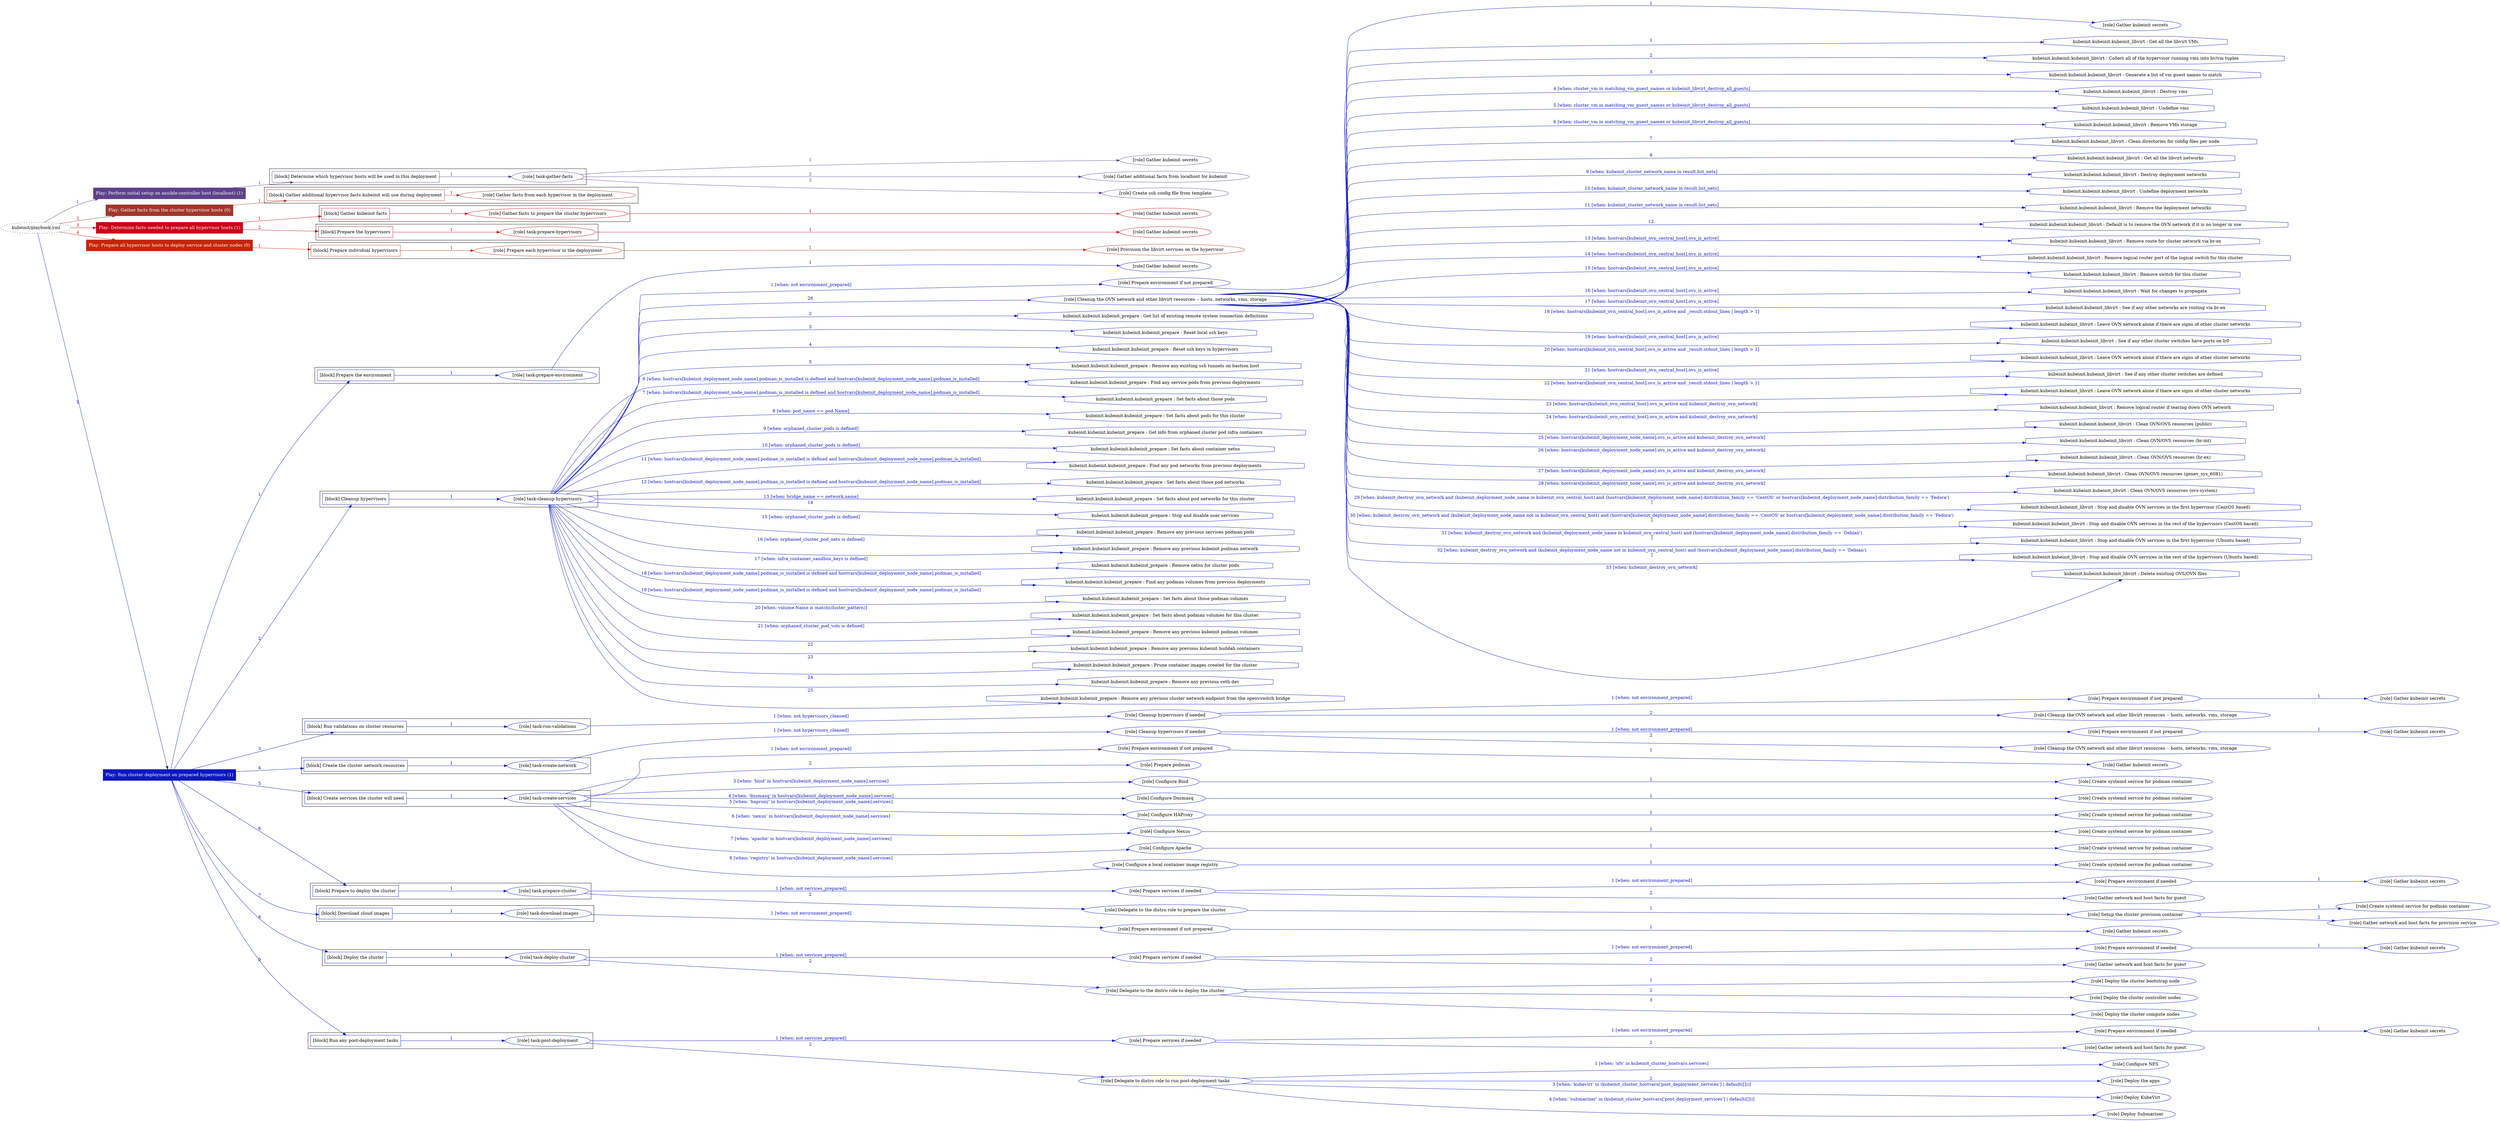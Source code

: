 digraph {
	graph [concentrate=true ordering=in rankdir=LR ratio=fill]
	edge [esep=5 sep=10]
	"kubeinit/playbook.yml" [URL="/home/runner/work/kubeinit/kubeinit/kubeinit/playbook.yml" id=playbook_1503ddc1 style=dotted]
	play_5f489e0f [label="Play: Perform initial setup on ansible-controller host (localhost) (1)" URL="/home/runner/work/kubeinit/kubeinit/kubeinit/playbook.yml" color="#5f418b" fontcolor="#ffffff" id=play_5f489e0f shape=box style=filled tooltip=localhost]
	"kubeinit/playbook.yml" -> play_5f489e0f [label="1 " color="#5f418b" fontcolor="#5f418b" id=edge_07f4e0c8 labeltooltip="1 " tooltip="1 "]
	subgraph "Gather kubeinit secrets" {
		role_28b1c85a [label="[role] Gather kubeinit secrets" URL="/home/runner/.ansible/collections/ansible_collections/kubeinit/kubeinit/roles/kubeinit_prepare/tasks/build_hypervisors_group.yml" color="#5f418b" id=role_28b1c85a tooltip="Gather kubeinit secrets"]
	}
	subgraph "Gather additional facts from localhost for kubeinit" {
		role_05780e76 [label="[role] Gather additional facts from localhost for kubeinit" URL="/home/runner/.ansible/collections/ansible_collections/kubeinit/kubeinit/roles/kubeinit_prepare/tasks/build_hypervisors_group.yml" color="#5f418b" id=role_05780e76 tooltip="Gather additional facts from localhost for kubeinit"]
	}
	subgraph "Create ssh config file from template" {
		role_96fb28fe [label="[role] Create ssh config file from template" URL="/home/runner/.ansible/collections/ansible_collections/kubeinit/kubeinit/roles/kubeinit_prepare/tasks/build_hypervisors_group.yml" color="#5f418b" id=role_96fb28fe tooltip="Create ssh config file from template"]
	}
	subgraph "task-gather-facts" {
		role_0fb2c659 [label="[role] task-gather-facts" URL="/home/runner/work/kubeinit/kubeinit/kubeinit/playbook.yml" color="#5f418b" id=role_0fb2c659 tooltip="task-gather-facts"]
		role_0fb2c659 -> role_28b1c85a [label="1 " color="#5f418b" fontcolor="#5f418b" id=edge_752948ce labeltooltip="1 " tooltip="1 "]
		role_0fb2c659 -> role_05780e76 [label="2 " color="#5f418b" fontcolor="#5f418b" id=edge_5a214cb2 labeltooltip="2 " tooltip="2 "]
		role_0fb2c659 -> role_96fb28fe [label="3 " color="#5f418b" fontcolor="#5f418b" id=edge_566fbe25 labeltooltip="3 " tooltip="3 "]
	}
	subgraph "Play: Perform initial setup on ansible-controller host (localhost) (1)" {
		play_5f489e0f -> block_394e85a7 [label=1 color="#5f418b" fontcolor="#5f418b" id=edge_351b12b1 labeltooltip=1 tooltip=1]
		subgraph cluster_block_394e85a7 {
			block_394e85a7 [label="[block] Determine which hypervisor hosts will be used in this deployment" URL="/home/runner/work/kubeinit/kubeinit/kubeinit/playbook.yml" color="#5f418b" id=block_394e85a7 labeltooltip="Determine which hypervisor hosts will be used in this deployment" shape=box tooltip="Determine which hypervisor hosts will be used in this deployment"]
			block_394e85a7 -> role_0fb2c659 [label="1 " color="#5f418b" fontcolor="#5f418b" id=edge_090900fe labeltooltip="1 " tooltip="1 "]
		}
	}
	play_50661c48 [label="Play: Gather facts from the cluster hypervisor hosts (0)" URL="/home/runner/work/kubeinit/kubeinit/kubeinit/playbook.yml" color="#a2362a" fontcolor="#ffffff" id=play_50661c48 shape=box style=filled tooltip="Play: Gather facts from the cluster hypervisor hosts (0)"]
	"kubeinit/playbook.yml" -> play_50661c48 [label="2 " color="#a2362a" fontcolor="#a2362a" id=edge_8e66132f labeltooltip="2 " tooltip="2 "]
	subgraph "Gather facts from each hypervisor in the deployment" {
		role_b5b17430 [label="[role] Gather facts from each hypervisor in the deployment" URL="/home/runner/work/kubeinit/kubeinit/kubeinit/playbook.yml" color="#a2362a" id=role_b5b17430 tooltip="Gather facts from each hypervisor in the deployment"]
	}
	subgraph "Play: Gather facts from the cluster hypervisor hosts (0)" {
		play_50661c48 -> block_cec99ed0 [label=1 color="#a2362a" fontcolor="#a2362a" id=edge_6d971e8e labeltooltip=1 tooltip=1]
		subgraph cluster_block_cec99ed0 {
			block_cec99ed0 [label="[block] Gather additional hypervisor facts kubeinit will use during deployment" URL="/home/runner/work/kubeinit/kubeinit/kubeinit/playbook.yml" color="#a2362a" id=block_cec99ed0 labeltooltip="Gather additional hypervisor facts kubeinit will use during deployment" shape=box tooltip="Gather additional hypervisor facts kubeinit will use during deployment"]
			block_cec99ed0 -> role_b5b17430 [label="1 " color="#a2362a" fontcolor="#a2362a" id=edge_bfb3aed2 labeltooltip="1 " tooltip="1 "]
		}
	}
	play_866ca280 [label="Play: Determine facts needed to prepare all hypervisor hosts (1)" URL="/home/runner/work/kubeinit/kubeinit/kubeinit/playbook.yml" color="#ca0218" fontcolor="#ffffff" id=play_866ca280 shape=box style=filled tooltip=localhost]
	"kubeinit/playbook.yml" -> play_866ca280 [label="3 " color="#ca0218" fontcolor="#ca0218" id=edge_80d7cd03 labeltooltip="3 " tooltip="3 "]
	subgraph "Gather kubeinit secrets" {
		role_5f8178fd [label="[role] Gather kubeinit secrets" URL="/home/runner/.ansible/collections/ansible_collections/kubeinit/kubeinit/roles/kubeinit_prepare/tasks/gather_kubeinit_facts.yml" color="#ca0218" id=role_5f8178fd tooltip="Gather kubeinit secrets"]
	}
	subgraph "Gather facts to prepare the cluster hypervisors" {
		role_dbc6c6da [label="[role] Gather facts to prepare the cluster hypervisors" URL="/home/runner/work/kubeinit/kubeinit/kubeinit/playbook.yml" color="#ca0218" id=role_dbc6c6da tooltip="Gather facts to prepare the cluster hypervisors"]
		role_dbc6c6da -> role_5f8178fd [label="1 " color="#ca0218" fontcolor="#ca0218" id=edge_8f2d5027 labeltooltip="1 " tooltip="1 "]
	}
	subgraph "Gather kubeinit secrets" {
		role_ccb8c690 [label="[role] Gather kubeinit secrets" URL="/home/runner/.ansible/collections/ansible_collections/kubeinit/kubeinit/roles/kubeinit_prepare/tasks/gather_kubeinit_facts.yml" color="#ca0218" id=role_ccb8c690 tooltip="Gather kubeinit secrets"]
	}
	subgraph "task-prepare-hypervisors" {
		role_b9a9b03f [label="[role] task-prepare-hypervisors" URL="/home/runner/work/kubeinit/kubeinit/kubeinit/playbook.yml" color="#ca0218" id=role_b9a9b03f tooltip="task-prepare-hypervisors"]
		role_b9a9b03f -> role_ccb8c690 [label="1 " color="#ca0218" fontcolor="#ca0218" id=edge_9ee9cdaf labeltooltip="1 " tooltip="1 "]
	}
	subgraph "Play: Determine facts needed to prepare all hypervisor hosts (1)" {
		play_866ca280 -> block_8dcb01fb [label=1 color="#ca0218" fontcolor="#ca0218" id=edge_66d5f3e0 labeltooltip=1 tooltip=1]
		subgraph cluster_block_8dcb01fb {
			block_8dcb01fb [label="[block] Gather kubeinit facts" URL="/home/runner/work/kubeinit/kubeinit/kubeinit/playbook.yml" color="#ca0218" id=block_8dcb01fb labeltooltip="Gather kubeinit facts" shape=box tooltip="Gather kubeinit facts"]
			block_8dcb01fb -> role_dbc6c6da [label="1 " color="#ca0218" fontcolor="#ca0218" id=edge_c0a9aa31 labeltooltip="1 " tooltip="1 "]
		}
		play_866ca280 -> block_29009b20 [label=2 color="#ca0218" fontcolor="#ca0218" id=edge_2434f63d labeltooltip=2 tooltip=2]
		subgraph cluster_block_29009b20 {
			block_29009b20 [label="[block] Prepare the hypervisors" URL="/home/runner/work/kubeinit/kubeinit/kubeinit/playbook.yml" color="#ca0218" id=block_29009b20 labeltooltip="Prepare the hypervisors" shape=box tooltip="Prepare the hypervisors"]
			block_29009b20 -> role_b9a9b03f [label="1 " color="#ca0218" fontcolor="#ca0218" id=edge_061f0a42 labeltooltip="1 " tooltip="1 "]
		}
	}
	play_993b4ba6 [label="Play: Prepare all hypervisor hosts to deploy service and cluster nodes (0)" URL="/home/runner/work/kubeinit/kubeinit/kubeinit/playbook.yml" color="#c52507" fontcolor="#ffffff" id=play_993b4ba6 shape=box style=filled tooltip="Play: Prepare all hypervisor hosts to deploy service and cluster nodes (0)"]
	"kubeinit/playbook.yml" -> play_993b4ba6 [label="4 " color="#c52507" fontcolor="#c52507" id=edge_024dc7e1 labeltooltip="4 " tooltip="4 "]
	subgraph "Provision the libvirt services on the hypervisor" {
		role_d0239c94 [label="[role] Provision the libvirt services on the hypervisor" URL="/home/runner/.ansible/collections/ansible_collections/kubeinit/kubeinit/roles/kubeinit_prepare/tasks/prepare_hypervisor.yml" color="#c52507" id=role_d0239c94 tooltip="Provision the libvirt services on the hypervisor"]
	}
	subgraph "Prepare each hypervisor in the deployment" {
		role_6c507de8 [label="[role] Prepare each hypervisor in the deployment" URL="/home/runner/work/kubeinit/kubeinit/kubeinit/playbook.yml" color="#c52507" id=role_6c507de8 tooltip="Prepare each hypervisor in the deployment"]
		role_6c507de8 -> role_d0239c94 [label="1 " color="#c52507" fontcolor="#c52507" id=edge_990ba33d labeltooltip="1 " tooltip="1 "]
	}
	subgraph "Play: Prepare all hypervisor hosts to deploy service and cluster nodes (0)" {
		play_993b4ba6 -> block_d0970402 [label=1 color="#c52507" fontcolor="#c52507" id=edge_f83edaf1 labeltooltip=1 tooltip=1]
		subgraph cluster_block_d0970402 {
			block_d0970402 [label="[block] Prepare individual hypervisors" URL="/home/runner/work/kubeinit/kubeinit/kubeinit/playbook.yml" color="#c52507" id=block_d0970402 labeltooltip="Prepare individual hypervisors" shape=box tooltip="Prepare individual hypervisors"]
			block_d0970402 -> role_6c507de8 [label="1 " color="#c52507" fontcolor="#c52507" id=edge_6707cfd9 labeltooltip="1 " tooltip="1 "]
		}
	}
	play_84d7f808 [label="Play: Run cluster deployment on prepared hypervisors (1)" URL="/home/runner/work/kubeinit/kubeinit/kubeinit/playbook.yml" color="#0c16c0" fontcolor="#ffffff" id=play_84d7f808 shape=box style=filled tooltip=localhost]
	"kubeinit/playbook.yml" -> play_84d7f808 [label="5 " color="#0c16c0" fontcolor="#0c16c0" id=edge_fdd95a02 labeltooltip="5 " tooltip="5 "]
	subgraph "Gather kubeinit secrets" {
		role_333abc96 [label="[role] Gather kubeinit secrets" URL="/home/runner/.ansible/collections/ansible_collections/kubeinit/kubeinit/roles/kubeinit_prepare/tasks/gather_kubeinit_facts.yml" color="#0c16c0" id=role_333abc96 tooltip="Gather kubeinit secrets"]
	}
	subgraph "task-prepare-environment" {
		role_ae6037b8 [label="[role] task-prepare-environment" URL="/home/runner/work/kubeinit/kubeinit/kubeinit/playbook.yml" color="#0c16c0" id=role_ae6037b8 tooltip="task-prepare-environment"]
		role_ae6037b8 -> role_333abc96 [label="1 " color="#0c16c0" fontcolor="#0c16c0" id=edge_14da71ed labeltooltip="1 " tooltip="1 "]
	}
	subgraph "Gather kubeinit secrets" {
		role_e81e2ba0 [label="[role] Gather kubeinit secrets" URL="/home/runner/.ansible/collections/ansible_collections/kubeinit/kubeinit/roles/kubeinit_prepare/tasks/gather_kubeinit_facts.yml" color="#0c16c0" id=role_e81e2ba0 tooltip="Gather kubeinit secrets"]
	}
	subgraph "Prepare environment if not prepared" {
		role_9ebae808 [label="[role] Prepare environment if not prepared" URL="/home/runner/.ansible/collections/ansible_collections/kubeinit/kubeinit/roles/kubeinit_prepare/tasks/cleanup_hypervisors.yml" color="#0c16c0" id=role_9ebae808 tooltip="Prepare environment if not prepared"]
		role_9ebae808 -> role_e81e2ba0 [label="1 " color="#0c16c0" fontcolor="#0c16c0" id=edge_97c3cc08 labeltooltip="1 " tooltip="1 "]
	}
	subgraph "Cleanup the OVN network and other libvirt resources -- hosts, networks, vms, storage" {
		role_a7f64564 [label="[role] Cleanup the OVN network and other libvirt resources -- hosts, networks, vms, storage" URL="/home/runner/.ansible/collections/ansible_collections/kubeinit/kubeinit/roles/kubeinit_prepare/tasks/cleanup_hypervisors.yml" color="#0c16c0" id=role_a7f64564 tooltip="Cleanup the OVN network and other libvirt resources -- hosts, networks, vms, storage"]
		task_b591ad81 [label="kubeinit.kubeinit.kubeinit_libvirt : Get all the libvirt VMs" URL="/home/runner/.ansible/collections/ansible_collections/kubeinit/kubeinit/roles/kubeinit_libvirt/tasks/cleanup_libvirt.yml" color="#0c16c0" id=task_b591ad81 shape=octagon tooltip="kubeinit.kubeinit.kubeinit_libvirt : Get all the libvirt VMs"]
		role_a7f64564 -> task_b591ad81 [label="1 " color="#0c16c0" fontcolor="#0c16c0" id=edge_8a27bf9b labeltooltip="1 " tooltip="1 "]
		task_a5d52cfe [label="kubeinit.kubeinit.kubeinit_libvirt : Collect all of the hypervisor running vms into hv/vm tuples" URL="/home/runner/.ansible/collections/ansible_collections/kubeinit/kubeinit/roles/kubeinit_libvirt/tasks/cleanup_libvirt.yml" color="#0c16c0" id=task_a5d52cfe shape=octagon tooltip="kubeinit.kubeinit.kubeinit_libvirt : Collect all of the hypervisor running vms into hv/vm tuples"]
		role_a7f64564 -> task_a5d52cfe [label="2 " color="#0c16c0" fontcolor="#0c16c0" id=edge_b8171ca1 labeltooltip="2 " tooltip="2 "]
		task_762a2d53 [label="kubeinit.kubeinit.kubeinit_libvirt : Generate a list of vm guest names to match" URL="/home/runner/.ansible/collections/ansible_collections/kubeinit/kubeinit/roles/kubeinit_libvirt/tasks/cleanup_libvirt.yml" color="#0c16c0" id=task_762a2d53 shape=octagon tooltip="kubeinit.kubeinit.kubeinit_libvirt : Generate a list of vm guest names to match"]
		role_a7f64564 -> task_762a2d53 [label="3 " color="#0c16c0" fontcolor="#0c16c0" id=edge_487ebd3b labeltooltip="3 " tooltip="3 "]
		task_7a50a2da [label="kubeinit.kubeinit.kubeinit_libvirt : Destroy vms" URL="/home/runner/.ansible/collections/ansible_collections/kubeinit/kubeinit/roles/kubeinit_libvirt/tasks/cleanup_libvirt.yml" color="#0c16c0" id=task_7a50a2da shape=octagon tooltip="kubeinit.kubeinit.kubeinit_libvirt : Destroy vms"]
		role_a7f64564 -> task_7a50a2da [label="4 [when: cluster_vm in matching_vm_guest_names or kubeinit_libvirt_destroy_all_guests]" color="#0c16c0" fontcolor="#0c16c0" id=edge_95e0cf55 labeltooltip="4 [when: cluster_vm in matching_vm_guest_names or kubeinit_libvirt_destroy_all_guests]" tooltip="4 [when: cluster_vm in matching_vm_guest_names or kubeinit_libvirt_destroy_all_guests]"]
		task_ad484a2a [label="kubeinit.kubeinit.kubeinit_libvirt : Undefine vms" URL="/home/runner/.ansible/collections/ansible_collections/kubeinit/kubeinit/roles/kubeinit_libvirt/tasks/cleanup_libvirt.yml" color="#0c16c0" id=task_ad484a2a shape=octagon tooltip="kubeinit.kubeinit.kubeinit_libvirt : Undefine vms"]
		role_a7f64564 -> task_ad484a2a [label="5 [when: cluster_vm in matching_vm_guest_names or kubeinit_libvirt_destroy_all_guests]" color="#0c16c0" fontcolor="#0c16c0" id=edge_e81af281 labeltooltip="5 [when: cluster_vm in matching_vm_guest_names or kubeinit_libvirt_destroy_all_guests]" tooltip="5 [when: cluster_vm in matching_vm_guest_names or kubeinit_libvirt_destroy_all_guests]"]
		task_337c1723 [label="kubeinit.kubeinit.kubeinit_libvirt : Remove VMs storage" URL="/home/runner/.ansible/collections/ansible_collections/kubeinit/kubeinit/roles/kubeinit_libvirt/tasks/cleanup_libvirt.yml" color="#0c16c0" id=task_337c1723 shape=octagon tooltip="kubeinit.kubeinit.kubeinit_libvirt : Remove VMs storage"]
		role_a7f64564 -> task_337c1723 [label="6 [when: cluster_vm in matching_vm_guest_names or kubeinit_libvirt_destroy_all_guests]" color="#0c16c0" fontcolor="#0c16c0" id=edge_7af82b98 labeltooltip="6 [when: cluster_vm in matching_vm_guest_names or kubeinit_libvirt_destroy_all_guests]" tooltip="6 [when: cluster_vm in matching_vm_guest_names or kubeinit_libvirt_destroy_all_guests]"]
		task_799020d4 [label="kubeinit.kubeinit.kubeinit_libvirt : Clean directories for config files per node" URL="/home/runner/.ansible/collections/ansible_collections/kubeinit/kubeinit/roles/kubeinit_libvirt/tasks/cleanup_libvirt.yml" color="#0c16c0" id=task_799020d4 shape=octagon tooltip="kubeinit.kubeinit.kubeinit_libvirt : Clean directories for config files per node"]
		role_a7f64564 -> task_799020d4 [label="7 " color="#0c16c0" fontcolor="#0c16c0" id=edge_02ad8617 labeltooltip="7 " tooltip="7 "]
		task_a2a6d270 [label="kubeinit.kubeinit.kubeinit_libvirt : Get all the libvirt networks" URL="/home/runner/.ansible/collections/ansible_collections/kubeinit/kubeinit/roles/kubeinit_libvirt/tasks/cleanup_libvirt.yml" color="#0c16c0" id=task_a2a6d270 shape=octagon tooltip="kubeinit.kubeinit.kubeinit_libvirt : Get all the libvirt networks"]
		role_a7f64564 -> task_a2a6d270 [label="8 " color="#0c16c0" fontcolor="#0c16c0" id=edge_91faa7b2 labeltooltip="8 " tooltip="8 "]
		task_257db7b1 [label="kubeinit.kubeinit.kubeinit_libvirt : Destroy deployment networks" URL="/home/runner/.ansible/collections/ansible_collections/kubeinit/kubeinit/roles/kubeinit_libvirt/tasks/cleanup_libvirt.yml" color="#0c16c0" id=task_257db7b1 shape=octagon tooltip="kubeinit.kubeinit.kubeinit_libvirt : Destroy deployment networks"]
		role_a7f64564 -> task_257db7b1 [label="9 [when: kubeinit_cluster_network_name in result.list_nets]" color="#0c16c0" fontcolor="#0c16c0" id=edge_b480851c labeltooltip="9 [when: kubeinit_cluster_network_name in result.list_nets]" tooltip="9 [when: kubeinit_cluster_network_name in result.list_nets]"]
		task_96128b53 [label="kubeinit.kubeinit.kubeinit_libvirt : Undefine deployment networks" URL="/home/runner/.ansible/collections/ansible_collections/kubeinit/kubeinit/roles/kubeinit_libvirt/tasks/cleanup_libvirt.yml" color="#0c16c0" id=task_96128b53 shape=octagon tooltip="kubeinit.kubeinit.kubeinit_libvirt : Undefine deployment networks"]
		role_a7f64564 -> task_96128b53 [label="10 [when: kubeinit_cluster_network_name in result.list_nets]" color="#0c16c0" fontcolor="#0c16c0" id=edge_3921934a labeltooltip="10 [when: kubeinit_cluster_network_name in result.list_nets]" tooltip="10 [when: kubeinit_cluster_network_name in result.list_nets]"]
		task_a55fe299 [label="kubeinit.kubeinit.kubeinit_libvirt : Remove the deployment networks" URL="/home/runner/.ansible/collections/ansible_collections/kubeinit/kubeinit/roles/kubeinit_libvirt/tasks/cleanup_libvirt.yml" color="#0c16c0" id=task_a55fe299 shape=octagon tooltip="kubeinit.kubeinit.kubeinit_libvirt : Remove the deployment networks"]
		role_a7f64564 -> task_a55fe299 [label="11 [when: kubeinit_cluster_network_name in result.list_nets]" color="#0c16c0" fontcolor="#0c16c0" id=edge_5fb31623 labeltooltip="11 [when: kubeinit_cluster_network_name in result.list_nets]" tooltip="11 [when: kubeinit_cluster_network_name in result.list_nets]"]
		task_f3c8fea4 [label="kubeinit.kubeinit.kubeinit_libvirt : Default is to remove the OVN network if it is no longer in use" URL="/home/runner/.ansible/collections/ansible_collections/kubeinit/kubeinit/roles/kubeinit_libvirt/tasks/cleanup_libvirt.yml" color="#0c16c0" id=task_f3c8fea4 shape=octagon tooltip="kubeinit.kubeinit.kubeinit_libvirt : Default is to remove the OVN network if it is no longer in use"]
		role_a7f64564 -> task_f3c8fea4 [label="12 " color="#0c16c0" fontcolor="#0c16c0" id=edge_1c6a4090 labeltooltip="12 " tooltip="12 "]
		task_4eab753c [label="kubeinit.kubeinit.kubeinit_libvirt : Remove route for cluster network via br-ex" URL="/home/runner/.ansible/collections/ansible_collections/kubeinit/kubeinit/roles/kubeinit_libvirt/tasks/cleanup_libvirt.yml" color="#0c16c0" id=task_4eab753c shape=octagon tooltip="kubeinit.kubeinit.kubeinit_libvirt : Remove route for cluster network via br-ex"]
		role_a7f64564 -> task_4eab753c [label="13 [when: hostvars[kubeinit_ovn_central_host].ovs_is_active]" color="#0c16c0" fontcolor="#0c16c0" id=edge_164215c2 labeltooltip="13 [when: hostvars[kubeinit_ovn_central_host].ovs_is_active]" tooltip="13 [when: hostvars[kubeinit_ovn_central_host].ovs_is_active]"]
		task_832c174f [label="kubeinit.kubeinit.kubeinit_libvirt : Remove logical router port of the logical switch for this cluster" URL="/home/runner/.ansible/collections/ansible_collections/kubeinit/kubeinit/roles/kubeinit_libvirt/tasks/cleanup_libvirt.yml" color="#0c16c0" id=task_832c174f shape=octagon tooltip="kubeinit.kubeinit.kubeinit_libvirt : Remove logical router port of the logical switch for this cluster"]
		role_a7f64564 -> task_832c174f [label="14 [when: hostvars[kubeinit_ovn_central_host].ovs_is_active]" color="#0c16c0" fontcolor="#0c16c0" id=edge_a3d5d42a labeltooltip="14 [when: hostvars[kubeinit_ovn_central_host].ovs_is_active]" tooltip="14 [when: hostvars[kubeinit_ovn_central_host].ovs_is_active]"]
		task_0972f7d5 [label="kubeinit.kubeinit.kubeinit_libvirt : Remove switch for this cluster" URL="/home/runner/.ansible/collections/ansible_collections/kubeinit/kubeinit/roles/kubeinit_libvirt/tasks/cleanup_libvirt.yml" color="#0c16c0" id=task_0972f7d5 shape=octagon tooltip="kubeinit.kubeinit.kubeinit_libvirt : Remove switch for this cluster"]
		role_a7f64564 -> task_0972f7d5 [label="15 [when: hostvars[kubeinit_ovn_central_host].ovs_is_active]" color="#0c16c0" fontcolor="#0c16c0" id=edge_7a52ea4a labeltooltip="15 [when: hostvars[kubeinit_ovn_central_host].ovs_is_active]" tooltip="15 [when: hostvars[kubeinit_ovn_central_host].ovs_is_active]"]
		task_78e79a74 [label="kubeinit.kubeinit.kubeinit_libvirt : Wait for changes to propagate" URL="/home/runner/.ansible/collections/ansible_collections/kubeinit/kubeinit/roles/kubeinit_libvirt/tasks/cleanup_libvirt.yml" color="#0c16c0" id=task_78e79a74 shape=octagon tooltip="kubeinit.kubeinit.kubeinit_libvirt : Wait for changes to propagate"]
		role_a7f64564 -> task_78e79a74 [label="16 [when: hostvars[kubeinit_ovn_central_host].ovs_is_active]" color="#0c16c0" fontcolor="#0c16c0" id=edge_cca35010 labeltooltip="16 [when: hostvars[kubeinit_ovn_central_host].ovs_is_active]" tooltip="16 [when: hostvars[kubeinit_ovn_central_host].ovs_is_active]"]
		task_66709aa8 [label="kubeinit.kubeinit.kubeinit_libvirt : See if any other networks are routing via br-ex" URL="/home/runner/.ansible/collections/ansible_collections/kubeinit/kubeinit/roles/kubeinit_libvirt/tasks/cleanup_libvirt.yml" color="#0c16c0" id=task_66709aa8 shape=octagon tooltip="kubeinit.kubeinit.kubeinit_libvirt : See if any other networks are routing via br-ex"]
		role_a7f64564 -> task_66709aa8 [label="17 [when: hostvars[kubeinit_ovn_central_host].ovs_is_active]" color="#0c16c0" fontcolor="#0c16c0" id=edge_eb26aea8 labeltooltip="17 [when: hostvars[kubeinit_ovn_central_host].ovs_is_active]" tooltip="17 [when: hostvars[kubeinit_ovn_central_host].ovs_is_active]"]
		task_b76f108a [label="kubeinit.kubeinit.kubeinit_libvirt : Leave OVN network alone if there are signs of other cluster networks" URL="/home/runner/.ansible/collections/ansible_collections/kubeinit/kubeinit/roles/kubeinit_libvirt/tasks/cleanup_libvirt.yml" color="#0c16c0" id=task_b76f108a shape=octagon tooltip="kubeinit.kubeinit.kubeinit_libvirt : Leave OVN network alone if there are signs of other cluster networks"]
		role_a7f64564 -> task_b76f108a [label="18 [when: hostvars[kubeinit_ovn_central_host].ovs_is_active and _result.stdout_lines | length > 1]" color="#0c16c0" fontcolor="#0c16c0" id=edge_62d18ce1 labeltooltip="18 [when: hostvars[kubeinit_ovn_central_host].ovs_is_active and _result.stdout_lines | length > 1]" tooltip="18 [when: hostvars[kubeinit_ovn_central_host].ovs_is_active and _result.stdout_lines | length > 1]"]
		task_04211c37 [label="kubeinit.kubeinit.kubeinit_libvirt : See if any other cluster switches have ports on lr0" URL="/home/runner/.ansible/collections/ansible_collections/kubeinit/kubeinit/roles/kubeinit_libvirt/tasks/cleanup_libvirt.yml" color="#0c16c0" id=task_04211c37 shape=octagon tooltip="kubeinit.kubeinit.kubeinit_libvirt : See if any other cluster switches have ports on lr0"]
		role_a7f64564 -> task_04211c37 [label="19 [when: hostvars[kubeinit_ovn_central_host].ovs_is_active]" color="#0c16c0" fontcolor="#0c16c0" id=edge_e464289f labeltooltip="19 [when: hostvars[kubeinit_ovn_central_host].ovs_is_active]" tooltip="19 [when: hostvars[kubeinit_ovn_central_host].ovs_is_active]"]
		task_f2f6a1ef [label="kubeinit.kubeinit.kubeinit_libvirt : Leave OVN network alone if there are signs of other cluster networks" URL="/home/runner/.ansible/collections/ansible_collections/kubeinit/kubeinit/roles/kubeinit_libvirt/tasks/cleanup_libvirt.yml" color="#0c16c0" id=task_f2f6a1ef shape=octagon tooltip="kubeinit.kubeinit.kubeinit_libvirt : Leave OVN network alone if there are signs of other cluster networks"]
		role_a7f64564 -> task_f2f6a1ef [label="20 [when: hostvars[kubeinit_ovn_central_host].ovs_is_active and _result.stdout_lines | length > 1]" color="#0c16c0" fontcolor="#0c16c0" id=edge_4a2a3886 labeltooltip="20 [when: hostvars[kubeinit_ovn_central_host].ovs_is_active and _result.stdout_lines | length > 1]" tooltip="20 [when: hostvars[kubeinit_ovn_central_host].ovs_is_active and _result.stdout_lines | length > 1]"]
		task_f2d891c6 [label="kubeinit.kubeinit.kubeinit_libvirt : See if any other cluster switches are defined" URL="/home/runner/.ansible/collections/ansible_collections/kubeinit/kubeinit/roles/kubeinit_libvirt/tasks/cleanup_libvirt.yml" color="#0c16c0" id=task_f2d891c6 shape=octagon tooltip="kubeinit.kubeinit.kubeinit_libvirt : See if any other cluster switches are defined"]
		role_a7f64564 -> task_f2d891c6 [label="21 [when: hostvars[kubeinit_ovn_central_host].ovs_is_active]" color="#0c16c0" fontcolor="#0c16c0" id=edge_4c766c79 labeltooltip="21 [when: hostvars[kubeinit_ovn_central_host].ovs_is_active]" tooltip="21 [when: hostvars[kubeinit_ovn_central_host].ovs_is_active]"]
		task_000d2eb2 [label="kubeinit.kubeinit.kubeinit_libvirt : Leave OVN network alone if there are signs of other cluster networks" URL="/home/runner/.ansible/collections/ansible_collections/kubeinit/kubeinit/roles/kubeinit_libvirt/tasks/cleanup_libvirt.yml" color="#0c16c0" id=task_000d2eb2 shape=octagon tooltip="kubeinit.kubeinit.kubeinit_libvirt : Leave OVN network alone if there are signs of other cluster networks"]
		role_a7f64564 -> task_000d2eb2 [label="22 [when: hostvars[kubeinit_ovn_central_host].ovs_is_active and _result.stdout_lines | length > 1]" color="#0c16c0" fontcolor="#0c16c0" id=edge_912c298a labeltooltip="22 [when: hostvars[kubeinit_ovn_central_host].ovs_is_active and _result.stdout_lines | length > 1]" tooltip="22 [when: hostvars[kubeinit_ovn_central_host].ovs_is_active and _result.stdout_lines | length > 1]"]
		task_327ce316 [label="kubeinit.kubeinit.kubeinit_libvirt : Remove logical router if tearing down OVN network" URL="/home/runner/.ansible/collections/ansible_collections/kubeinit/kubeinit/roles/kubeinit_libvirt/tasks/cleanup_libvirt.yml" color="#0c16c0" id=task_327ce316 shape=octagon tooltip="kubeinit.kubeinit.kubeinit_libvirt : Remove logical router if tearing down OVN network"]
		role_a7f64564 -> task_327ce316 [label="23 [when: hostvars[kubeinit_ovn_central_host].ovs_is_active and kubeinit_destroy_ovn_network]" color="#0c16c0" fontcolor="#0c16c0" id=edge_0c04942b labeltooltip="23 [when: hostvars[kubeinit_ovn_central_host].ovs_is_active and kubeinit_destroy_ovn_network]" tooltip="23 [when: hostvars[kubeinit_ovn_central_host].ovs_is_active and kubeinit_destroy_ovn_network]"]
		task_5d7db299 [label="kubeinit.kubeinit.kubeinit_libvirt : Clean OVN/OVS resources (public)" URL="/home/runner/.ansible/collections/ansible_collections/kubeinit/kubeinit/roles/kubeinit_libvirt/tasks/cleanup_libvirt.yml" color="#0c16c0" id=task_5d7db299 shape=octagon tooltip="kubeinit.kubeinit.kubeinit_libvirt : Clean OVN/OVS resources (public)"]
		role_a7f64564 -> task_5d7db299 [label="24 [when: hostvars[kubeinit_ovn_central_host].ovs_is_active and kubeinit_destroy_ovn_network]" color="#0c16c0" fontcolor="#0c16c0" id=edge_9f9b0164 labeltooltip="24 [when: hostvars[kubeinit_ovn_central_host].ovs_is_active and kubeinit_destroy_ovn_network]" tooltip="24 [when: hostvars[kubeinit_ovn_central_host].ovs_is_active and kubeinit_destroy_ovn_network]"]
		task_e8dd7481 [label="kubeinit.kubeinit.kubeinit_libvirt : Clean OVN/OVS resources (br-int)" URL="/home/runner/.ansible/collections/ansible_collections/kubeinit/kubeinit/roles/kubeinit_libvirt/tasks/cleanup_libvirt.yml" color="#0c16c0" id=task_e8dd7481 shape=octagon tooltip="kubeinit.kubeinit.kubeinit_libvirt : Clean OVN/OVS resources (br-int)"]
		role_a7f64564 -> task_e8dd7481 [label="25 [when: hostvars[kubeinit_deployment_node_name].ovs_is_active and kubeinit_destroy_ovn_network]" color="#0c16c0" fontcolor="#0c16c0" id=edge_3b2941af labeltooltip="25 [when: hostvars[kubeinit_deployment_node_name].ovs_is_active and kubeinit_destroy_ovn_network]" tooltip="25 [when: hostvars[kubeinit_deployment_node_name].ovs_is_active and kubeinit_destroy_ovn_network]"]
		task_de139d70 [label="kubeinit.kubeinit.kubeinit_libvirt : Clean OVN/OVS resources (br-ex)" URL="/home/runner/.ansible/collections/ansible_collections/kubeinit/kubeinit/roles/kubeinit_libvirt/tasks/cleanup_libvirt.yml" color="#0c16c0" id=task_de139d70 shape=octagon tooltip="kubeinit.kubeinit.kubeinit_libvirt : Clean OVN/OVS resources (br-ex)"]
		role_a7f64564 -> task_de139d70 [label="26 [when: hostvars[kubeinit_deployment_node_name].ovs_is_active and kubeinit_destroy_ovn_network]" color="#0c16c0" fontcolor="#0c16c0" id=edge_e5791dc2 labeltooltip="26 [when: hostvars[kubeinit_deployment_node_name].ovs_is_active and kubeinit_destroy_ovn_network]" tooltip="26 [when: hostvars[kubeinit_deployment_node_name].ovs_is_active and kubeinit_destroy_ovn_network]"]
		task_39beebe7 [label="kubeinit.kubeinit.kubeinit_libvirt : Clean OVN/OVS resources (genev_sys_6081)" URL="/home/runner/.ansible/collections/ansible_collections/kubeinit/kubeinit/roles/kubeinit_libvirt/tasks/cleanup_libvirt.yml" color="#0c16c0" id=task_39beebe7 shape=octagon tooltip="kubeinit.kubeinit.kubeinit_libvirt : Clean OVN/OVS resources (genev_sys_6081)"]
		role_a7f64564 -> task_39beebe7 [label="27 [when: hostvars[kubeinit_deployment_node_name].ovs_is_active and kubeinit_destroy_ovn_network]" color="#0c16c0" fontcolor="#0c16c0" id=edge_5ec95fa8 labeltooltip="27 [when: hostvars[kubeinit_deployment_node_name].ovs_is_active and kubeinit_destroy_ovn_network]" tooltip="27 [when: hostvars[kubeinit_deployment_node_name].ovs_is_active and kubeinit_destroy_ovn_network]"]
		task_b0f35e0b [label="kubeinit.kubeinit.kubeinit_libvirt : Clean OVN/OVS resources (ovs-system)" URL="/home/runner/.ansible/collections/ansible_collections/kubeinit/kubeinit/roles/kubeinit_libvirt/tasks/cleanup_libvirt.yml" color="#0c16c0" id=task_b0f35e0b shape=octagon tooltip="kubeinit.kubeinit.kubeinit_libvirt : Clean OVN/OVS resources (ovs-system)"]
		role_a7f64564 -> task_b0f35e0b [label="28 [when: hostvars[kubeinit_deployment_node_name].ovs_is_active and kubeinit_destroy_ovn_network]" color="#0c16c0" fontcolor="#0c16c0" id=edge_fe98350b labeltooltip="28 [when: hostvars[kubeinit_deployment_node_name].ovs_is_active and kubeinit_destroy_ovn_network]" tooltip="28 [when: hostvars[kubeinit_deployment_node_name].ovs_is_active and kubeinit_destroy_ovn_network]"]
		task_12f52bc0 [label="kubeinit.kubeinit.kubeinit_libvirt : Stop and disable OVN services in the first hypervisor (CentOS based)" URL="/home/runner/.ansible/collections/ansible_collections/kubeinit/kubeinit/roles/kubeinit_libvirt/tasks/cleanup_libvirt.yml" color="#0c16c0" id=task_12f52bc0 shape=octagon tooltip="kubeinit.kubeinit.kubeinit_libvirt : Stop and disable OVN services in the first hypervisor (CentOS based)"]
		role_a7f64564 -> task_12f52bc0 [label="29 [when: kubeinit_destroy_ovn_network and (kubeinit_deployment_node_name in kubeinit_ovn_central_host) and (hostvars[kubeinit_deployment_node_name].distribution_family == 'CentOS' or hostvars[kubeinit_deployment_node_name].distribution_family == 'Fedora')
]" color="#0c16c0" fontcolor="#0c16c0" id=edge_811e186b labeltooltip="29 [when: kubeinit_destroy_ovn_network and (kubeinit_deployment_node_name in kubeinit_ovn_central_host) and (hostvars[kubeinit_deployment_node_name].distribution_family == 'CentOS' or hostvars[kubeinit_deployment_node_name].distribution_family == 'Fedora')
]" tooltip="29 [when: kubeinit_destroy_ovn_network and (kubeinit_deployment_node_name in kubeinit_ovn_central_host) and (hostvars[kubeinit_deployment_node_name].distribution_family == 'CentOS' or hostvars[kubeinit_deployment_node_name].distribution_family == 'Fedora')
]"]
		task_f6d5e389 [label="kubeinit.kubeinit.kubeinit_libvirt : Stop and disable OVN services in the rest of the hypervisors (CentOS based)" URL="/home/runner/.ansible/collections/ansible_collections/kubeinit/kubeinit/roles/kubeinit_libvirt/tasks/cleanup_libvirt.yml" color="#0c16c0" id=task_f6d5e389 shape=octagon tooltip="kubeinit.kubeinit.kubeinit_libvirt : Stop and disable OVN services in the rest of the hypervisors (CentOS based)"]
		role_a7f64564 -> task_f6d5e389 [label="30 [when: kubeinit_destroy_ovn_network and (kubeinit_deployment_node_name not in kubeinit_ovn_central_host) and (hostvars[kubeinit_deployment_node_name].distribution_family == 'CentOS' or hostvars[kubeinit_deployment_node_name].distribution_family == 'Fedora')
]" color="#0c16c0" fontcolor="#0c16c0" id=edge_f6c3fe36 labeltooltip="30 [when: kubeinit_destroy_ovn_network and (kubeinit_deployment_node_name not in kubeinit_ovn_central_host) and (hostvars[kubeinit_deployment_node_name].distribution_family == 'CentOS' or hostvars[kubeinit_deployment_node_name].distribution_family == 'Fedora')
]" tooltip="30 [when: kubeinit_destroy_ovn_network and (kubeinit_deployment_node_name not in kubeinit_ovn_central_host) and (hostvars[kubeinit_deployment_node_name].distribution_family == 'CentOS' or hostvars[kubeinit_deployment_node_name].distribution_family == 'Fedora')
]"]
		task_afeac363 [label="kubeinit.kubeinit.kubeinit_libvirt : Stop and disable OVN services in the first hypervisor (Ubuntu based)" URL="/home/runner/.ansible/collections/ansible_collections/kubeinit/kubeinit/roles/kubeinit_libvirt/tasks/cleanup_libvirt.yml" color="#0c16c0" id=task_afeac363 shape=octagon tooltip="kubeinit.kubeinit.kubeinit_libvirt : Stop and disable OVN services in the first hypervisor (Ubuntu based)"]
		role_a7f64564 -> task_afeac363 [label="31 [when: kubeinit_destroy_ovn_network and (kubeinit_deployment_node_name in kubeinit_ovn_central_host) and (hostvars[kubeinit_deployment_node_name].distribution_family == 'Debian')
]" color="#0c16c0" fontcolor="#0c16c0" id=edge_c2fb0e76 labeltooltip="31 [when: kubeinit_destroy_ovn_network and (kubeinit_deployment_node_name in kubeinit_ovn_central_host) and (hostvars[kubeinit_deployment_node_name].distribution_family == 'Debian')
]" tooltip="31 [when: kubeinit_destroy_ovn_network and (kubeinit_deployment_node_name in kubeinit_ovn_central_host) and (hostvars[kubeinit_deployment_node_name].distribution_family == 'Debian')
]"]
		task_41242fe1 [label="kubeinit.kubeinit.kubeinit_libvirt : Stop and disable OVN services in the rest of the hypervisors (Ubuntu based)" URL="/home/runner/.ansible/collections/ansible_collections/kubeinit/kubeinit/roles/kubeinit_libvirt/tasks/cleanup_libvirt.yml" color="#0c16c0" id=task_41242fe1 shape=octagon tooltip="kubeinit.kubeinit.kubeinit_libvirt : Stop and disable OVN services in the rest of the hypervisors (Ubuntu based)"]
		role_a7f64564 -> task_41242fe1 [label="32 [when: kubeinit_destroy_ovn_network and (kubeinit_deployment_node_name not in kubeinit_ovn_central_host) and (hostvars[kubeinit_deployment_node_name].distribution_family == 'Debian')
]" color="#0c16c0" fontcolor="#0c16c0" id=edge_89e0c34e labeltooltip="32 [when: kubeinit_destroy_ovn_network and (kubeinit_deployment_node_name not in kubeinit_ovn_central_host) and (hostvars[kubeinit_deployment_node_name].distribution_family == 'Debian')
]" tooltip="32 [when: kubeinit_destroy_ovn_network and (kubeinit_deployment_node_name not in kubeinit_ovn_central_host) and (hostvars[kubeinit_deployment_node_name].distribution_family == 'Debian')
]"]
		task_79907407 [label="kubeinit.kubeinit.kubeinit_libvirt : Delete existing OVS/OVN files" URL="/home/runner/.ansible/collections/ansible_collections/kubeinit/kubeinit/roles/kubeinit_libvirt/tasks/cleanup_libvirt.yml" color="#0c16c0" id=task_79907407 shape=octagon tooltip="kubeinit.kubeinit.kubeinit_libvirt : Delete existing OVS/OVN files"]
		role_a7f64564 -> task_79907407 [label="33 [when: kubeinit_destroy_ovn_network]" color="#0c16c0" fontcolor="#0c16c0" id=edge_1e05c485 labeltooltip="33 [when: kubeinit_destroy_ovn_network]" tooltip="33 [when: kubeinit_destroy_ovn_network]"]
	}
	subgraph "task-cleanup-hypervisors" {
		role_2e2964e0 [label="[role] task-cleanup-hypervisors" URL="/home/runner/work/kubeinit/kubeinit/kubeinit/playbook.yml" color="#0c16c0" id=role_2e2964e0 tooltip="task-cleanup-hypervisors"]
		role_2e2964e0 -> role_9ebae808 [label="1 [when: not environment_prepared]" color="#0c16c0" fontcolor="#0c16c0" id=edge_f512e0e6 labeltooltip="1 [when: not environment_prepared]" tooltip="1 [when: not environment_prepared]"]
		task_78d80f4b [label="kubeinit.kubeinit.kubeinit_prepare : Get list of existing remote system connection definitions" URL="/home/runner/.ansible/collections/ansible_collections/kubeinit/kubeinit/roles/kubeinit_prepare/tasks/cleanup_hypervisors.yml" color="#0c16c0" id=task_78d80f4b shape=octagon tooltip="kubeinit.kubeinit.kubeinit_prepare : Get list of existing remote system connection definitions"]
		role_2e2964e0 -> task_78d80f4b [label="2 " color="#0c16c0" fontcolor="#0c16c0" id=edge_7848701d labeltooltip="2 " tooltip="2 "]
		task_ddbb63ec [label="kubeinit.kubeinit.kubeinit_prepare : Reset local ssh keys" URL="/home/runner/.ansible/collections/ansible_collections/kubeinit/kubeinit/roles/kubeinit_prepare/tasks/cleanup_hypervisors.yml" color="#0c16c0" id=task_ddbb63ec shape=octagon tooltip="kubeinit.kubeinit.kubeinit_prepare : Reset local ssh keys"]
		role_2e2964e0 -> task_ddbb63ec [label="3 " color="#0c16c0" fontcolor="#0c16c0" id=edge_01959364 labeltooltip="3 " tooltip="3 "]
		task_ae2bf76a [label="kubeinit.kubeinit.kubeinit_prepare : Reset ssh keys in hypervisors" URL="/home/runner/.ansible/collections/ansible_collections/kubeinit/kubeinit/roles/kubeinit_prepare/tasks/cleanup_hypervisors.yml" color="#0c16c0" id=task_ae2bf76a shape=octagon tooltip="kubeinit.kubeinit.kubeinit_prepare : Reset ssh keys in hypervisors"]
		role_2e2964e0 -> task_ae2bf76a [label="4 " color="#0c16c0" fontcolor="#0c16c0" id=edge_f63002cc labeltooltip="4 " tooltip="4 "]
		task_3e265db9 [label="kubeinit.kubeinit.kubeinit_prepare : Remove any existing ssh tunnels on bastion host" URL="/home/runner/.ansible/collections/ansible_collections/kubeinit/kubeinit/roles/kubeinit_prepare/tasks/cleanup_hypervisors.yml" color="#0c16c0" id=task_3e265db9 shape=octagon tooltip="kubeinit.kubeinit.kubeinit_prepare : Remove any existing ssh tunnels on bastion host"]
		role_2e2964e0 -> task_3e265db9 [label="5 " color="#0c16c0" fontcolor="#0c16c0" id=edge_ed0700c1 labeltooltip="5 " tooltip="5 "]
		task_dd74a811 [label="kubeinit.kubeinit.kubeinit_prepare : Find any service pods from previous deployments" URL="/home/runner/.ansible/collections/ansible_collections/kubeinit/kubeinit/roles/kubeinit_prepare/tasks/cleanup_hypervisors.yml" color="#0c16c0" id=task_dd74a811 shape=octagon tooltip="kubeinit.kubeinit.kubeinit_prepare : Find any service pods from previous deployments"]
		role_2e2964e0 -> task_dd74a811 [label="6 [when: hostvars[kubeinit_deployment_node_name].podman_is_installed is defined and hostvars[kubeinit_deployment_node_name].podman_is_installed]" color="#0c16c0" fontcolor="#0c16c0" id=edge_bc1dda47 labeltooltip="6 [when: hostvars[kubeinit_deployment_node_name].podman_is_installed is defined and hostvars[kubeinit_deployment_node_name].podman_is_installed]" tooltip="6 [when: hostvars[kubeinit_deployment_node_name].podman_is_installed is defined and hostvars[kubeinit_deployment_node_name].podman_is_installed]"]
		task_95e4d8ae [label="kubeinit.kubeinit.kubeinit_prepare : Set facts about those pods" URL="/home/runner/.ansible/collections/ansible_collections/kubeinit/kubeinit/roles/kubeinit_prepare/tasks/cleanup_hypervisors.yml" color="#0c16c0" id=task_95e4d8ae shape=octagon tooltip="kubeinit.kubeinit.kubeinit_prepare : Set facts about those pods"]
		role_2e2964e0 -> task_95e4d8ae [label="7 [when: hostvars[kubeinit_deployment_node_name].podman_is_installed is defined and hostvars[kubeinit_deployment_node_name].podman_is_installed]" color="#0c16c0" fontcolor="#0c16c0" id=edge_57b80018 labeltooltip="7 [when: hostvars[kubeinit_deployment_node_name].podman_is_installed is defined and hostvars[kubeinit_deployment_node_name].podman_is_installed]" tooltip="7 [when: hostvars[kubeinit_deployment_node_name].podman_is_installed is defined and hostvars[kubeinit_deployment_node_name].podman_is_installed]"]
		task_441ebf86 [label="kubeinit.kubeinit.kubeinit_prepare : Set facts about pods for this cluster" URL="/home/runner/.ansible/collections/ansible_collections/kubeinit/kubeinit/roles/kubeinit_prepare/tasks/cleanup_hypervisors.yml" color="#0c16c0" id=task_441ebf86 shape=octagon tooltip="kubeinit.kubeinit.kubeinit_prepare : Set facts about pods for this cluster"]
		role_2e2964e0 -> task_441ebf86 [label="8 [when: pod_name == pod.Name]" color="#0c16c0" fontcolor="#0c16c0" id=edge_1c417b97 labeltooltip="8 [when: pod_name == pod.Name]" tooltip="8 [when: pod_name == pod.Name]"]
		task_9f962254 [label="kubeinit.kubeinit.kubeinit_prepare : Get info from orphaned cluster pod infra containers" URL="/home/runner/.ansible/collections/ansible_collections/kubeinit/kubeinit/roles/kubeinit_prepare/tasks/cleanup_hypervisors.yml" color="#0c16c0" id=task_9f962254 shape=octagon tooltip="kubeinit.kubeinit.kubeinit_prepare : Get info from orphaned cluster pod infra containers"]
		role_2e2964e0 -> task_9f962254 [label="9 [when: orphaned_cluster_pods is defined]" color="#0c16c0" fontcolor="#0c16c0" id=edge_b5406ed9 labeltooltip="9 [when: orphaned_cluster_pods is defined]" tooltip="9 [when: orphaned_cluster_pods is defined]"]
		task_97239511 [label="kubeinit.kubeinit.kubeinit_prepare : Set facts about container netns" URL="/home/runner/.ansible/collections/ansible_collections/kubeinit/kubeinit/roles/kubeinit_prepare/tasks/cleanup_hypervisors.yml" color="#0c16c0" id=task_97239511 shape=octagon tooltip="kubeinit.kubeinit.kubeinit_prepare : Set facts about container netns"]
		role_2e2964e0 -> task_97239511 [label="10 [when: orphaned_cluster_pods is defined]" color="#0c16c0" fontcolor="#0c16c0" id=edge_e4996e6a labeltooltip="10 [when: orphaned_cluster_pods is defined]" tooltip="10 [when: orphaned_cluster_pods is defined]"]
		task_d0cef272 [label="kubeinit.kubeinit.kubeinit_prepare : Find any pod networks from previous deployments" URL="/home/runner/.ansible/collections/ansible_collections/kubeinit/kubeinit/roles/kubeinit_prepare/tasks/cleanup_hypervisors.yml" color="#0c16c0" id=task_d0cef272 shape=octagon tooltip="kubeinit.kubeinit.kubeinit_prepare : Find any pod networks from previous deployments"]
		role_2e2964e0 -> task_d0cef272 [label="11 [when: hostvars[kubeinit_deployment_node_name].podman_is_installed is defined and hostvars[kubeinit_deployment_node_name].podman_is_installed]" color="#0c16c0" fontcolor="#0c16c0" id=edge_5063762d labeltooltip="11 [when: hostvars[kubeinit_deployment_node_name].podman_is_installed is defined and hostvars[kubeinit_deployment_node_name].podman_is_installed]" tooltip="11 [when: hostvars[kubeinit_deployment_node_name].podman_is_installed is defined and hostvars[kubeinit_deployment_node_name].podman_is_installed]"]
		task_ad73960e [label="kubeinit.kubeinit.kubeinit_prepare : Set facts about those pod networks" URL="/home/runner/.ansible/collections/ansible_collections/kubeinit/kubeinit/roles/kubeinit_prepare/tasks/cleanup_hypervisors.yml" color="#0c16c0" id=task_ad73960e shape=octagon tooltip="kubeinit.kubeinit.kubeinit_prepare : Set facts about those pod networks"]
		role_2e2964e0 -> task_ad73960e [label="12 [when: hostvars[kubeinit_deployment_node_name].podman_is_installed is defined and hostvars[kubeinit_deployment_node_name].podman_is_installed]" color="#0c16c0" fontcolor="#0c16c0" id=edge_db158bc2 labeltooltip="12 [when: hostvars[kubeinit_deployment_node_name].podman_is_installed is defined and hostvars[kubeinit_deployment_node_name].podman_is_installed]" tooltip="12 [when: hostvars[kubeinit_deployment_node_name].podman_is_installed is defined and hostvars[kubeinit_deployment_node_name].podman_is_installed]"]
		task_f550e5c0 [label="kubeinit.kubeinit.kubeinit_prepare : Set facts about pod networks for this cluster" URL="/home/runner/.ansible/collections/ansible_collections/kubeinit/kubeinit/roles/kubeinit_prepare/tasks/cleanup_hypervisors.yml" color="#0c16c0" id=task_f550e5c0 shape=octagon tooltip="kubeinit.kubeinit.kubeinit_prepare : Set facts about pod networks for this cluster"]
		role_2e2964e0 -> task_f550e5c0 [label="13 [when: bridge_name == network.name]" color="#0c16c0" fontcolor="#0c16c0" id=edge_5ee55b84 labeltooltip="13 [when: bridge_name == network.name]" tooltip="13 [when: bridge_name == network.name]"]
		task_5f1679dc [label="kubeinit.kubeinit.kubeinit_prepare : Stop and disable user services" URL="/home/runner/.ansible/collections/ansible_collections/kubeinit/kubeinit/roles/kubeinit_prepare/tasks/cleanup_hypervisors.yml" color="#0c16c0" id=task_5f1679dc shape=octagon tooltip="kubeinit.kubeinit.kubeinit_prepare : Stop and disable user services"]
		role_2e2964e0 -> task_5f1679dc [label="14 " color="#0c16c0" fontcolor="#0c16c0" id=edge_ff9927d0 labeltooltip="14 " tooltip="14 "]
		task_3c502ede [label="kubeinit.kubeinit.kubeinit_prepare : Remove any previous services podman pods" URL="/home/runner/.ansible/collections/ansible_collections/kubeinit/kubeinit/roles/kubeinit_prepare/tasks/cleanup_hypervisors.yml" color="#0c16c0" id=task_3c502ede shape=octagon tooltip="kubeinit.kubeinit.kubeinit_prepare : Remove any previous services podman pods"]
		role_2e2964e0 -> task_3c502ede [label="15 [when: orphaned_cluster_pods is defined]" color="#0c16c0" fontcolor="#0c16c0" id=edge_6788fb63 labeltooltip="15 [when: orphaned_cluster_pods is defined]" tooltip="15 [when: orphaned_cluster_pods is defined]"]
		task_39e48680 [label="kubeinit.kubeinit.kubeinit_prepare : Remove any previous kubeinit podman network" URL="/home/runner/.ansible/collections/ansible_collections/kubeinit/kubeinit/roles/kubeinit_prepare/tasks/cleanup_hypervisors.yml" color="#0c16c0" id=task_39e48680 shape=octagon tooltip="kubeinit.kubeinit.kubeinit_prepare : Remove any previous kubeinit podman network"]
		role_2e2964e0 -> task_39e48680 [label="16 [when: orphaned_cluster_pod_nets is defined]" color="#0c16c0" fontcolor="#0c16c0" id=edge_0dca8c8b labeltooltip="16 [when: orphaned_cluster_pod_nets is defined]" tooltip="16 [when: orphaned_cluster_pod_nets is defined]"]
		task_8ba81762 [label="kubeinit.kubeinit.kubeinit_prepare : Remove netns for cluster pods" URL="/home/runner/.ansible/collections/ansible_collections/kubeinit/kubeinit/roles/kubeinit_prepare/tasks/cleanup_hypervisors.yml" color="#0c16c0" id=task_8ba81762 shape=octagon tooltip="kubeinit.kubeinit.kubeinit_prepare : Remove netns for cluster pods"]
		role_2e2964e0 -> task_8ba81762 [label="17 [when: infra_container_sandbox_keys is defined]" color="#0c16c0" fontcolor="#0c16c0" id=edge_1a613e84 labeltooltip="17 [when: infra_container_sandbox_keys is defined]" tooltip="17 [when: infra_container_sandbox_keys is defined]"]
		task_fed40294 [label="kubeinit.kubeinit.kubeinit_prepare : Find any podman volumes from previous deployments" URL="/home/runner/.ansible/collections/ansible_collections/kubeinit/kubeinit/roles/kubeinit_prepare/tasks/cleanup_hypervisors.yml" color="#0c16c0" id=task_fed40294 shape=octagon tooltip="kubeinit.kubeinit.kubeinit_prepare : Find any podman volumes from previous deployments"]
		role_2e2964e0 -> task_fed40294 [label="18 [when: hostvars[kubeinit_deployment_node_name].podman_is_installed is defined and hostvars[kubeinit_deployment_node_name].podman_is_installed]" color="#0c16c0" fontcolor="#0c16c0" id=edge_5f62755e labeltooltip="18 [when: hostvars[kubeinit_deployment_node_name].podman_is_installed is defined and hostvars[kubeinit_deployment_node_name].podman_is_installed]" tooltip="18 [when: hostvars[kubeinit_deployment_node_name].podman_is_installed is defined and hostvars[kubeinit_deployment_node_name].podman_is_installed]"]
		task_977db6d8 [label="kubeinit.kubeinit.kubeinit_prepare : Set facts about those podman volumes" URL="/home/runner/.ansible/collections/ansible_collections/kubeinit/kubeinit/roles/kubeinit_prepare/tasks/cleanup_hypervisors.yml" color="#0c16c0" id=task_977db6d8 shape=octagon tooltip="kubeinit.kubeinit.kubeinit_prepare : Set facts about those podman volumes"]
		role_2e2964e0 -> task_977db6d8 [label="19 [when: hostvars[kubeinit_deployment_node_name].podman_is_installed is defined and hostvars[kubeinit_deployment_node_name].podman_is_installed]" color="#0c16c0" fontcolor="#0c16c0" id=edge_822fa0b5 labeltooltip="19 [when: hostvars[kubeinit_deployment_node_name].podman_is_installed is defined and hostvars[kubeinit_deployment_node_name].podman_is_installed]" tooltip="19 [when: hostvars[kubeinit_deployment_node_name].podman_is_installed is defined and hostvars[kubeinit_deployment_node_name].podman_is_installed]"]
		task_3ec74ac0 [label="kubeinit.kubeinit.kubeinit_prepare : Set facts about podman volumes for this cluster" URL="/home/runner/.ansible/collections/ansible_collections/kubeinit/kubeinit/roles/kubeinit_prepare/tasks/cleanup_hypervisors.yml" color="#0c16c0" id=task_3ec74ac0 shape=octagon tooltip="kubeinit.kubeinit.kubeinit_prepare : Set facts about podman volumes for this cluster"]
		role_2e2964e0 -> task_3ec74ac0 [label="20 [when: volume.Name is match(cluster_pattern)]" color="#0c16c0" fontcolor="#0c16c0" id=edge_77b8a6b8 labeltooltip="20 [when: volume.Name is match(cluster_pattern)]" tooltip="20 [when: volume.Name is match(cluster_pattern)]"]
		task_488cfd1f [label="kubeinit.kubeinit.kubeinit_prepare : Remove any previous kubeinit podman volumes" URL="/home/runner/.ansible/collections/ansible_collections/kubeinit/kubeinit/roles/kubeinit_prepare/tasks/cleanup_hypervisors.yml" color="#0c16c0" id=task_488cfd1f shape=octagon tooltip="kubeinit.kubeinit.kubeinit_prepare : Remove any previous kubeinit podman volumes"]
		role_2e2964e0 -> task_488cfd1f [label="21 [when: orphaned_cluster_pod_vols is defined]" color="#0c16c0" fontcolor="#0c16c0" id=edge_3f4977dc labeltooltip="21 [when: orphaned_cluster_pod_vols is defined]" tooltip="21 [when: orphaned_cluster_pod_vols is defined]"]
		task_accaeb87 [label="kubeinit.kubeinit.kubeinit_prepare : Remove any previous kubeinit buildah containers" URL="/home/runner/.ansible/collections/ansible_collections/kubeinit/kubeinit/roles/kubeinit_prepare/tasks/cleanup_hypervisors.yml" color="#0c16c0" id=task_accaeb87 shape=octagon tooltip="kubeinit.kubeinit.kubeinit_prepare : Remove any previous kubeinit buildah containers"]
		role_2e2964e0 -> task_accaeb87 [label="22 " color="#0c16c0" fontcolor="#0c16c0" id=edge_06bdb6cf labeltooltip="22 " tooltip="22 "]
		task_4becf825 [label="kubeinit.kubeinit.kubeinit_prepare : Prune container images created for the cluster" URL="/home/runner/.ansible/collections/ansible_collections/kubeinit/kubeinit/roles/kubeinit_prepare/tasks/cleanup_hypervisors.yml" color="#0c16c0" id=task_4becf825 shape=octagon tooltip="kubeinit.kubeinit.kubeinit_prepare : Prune container images created for the cluster"]
		role_2e2964e0 -> task_4becf825 [label="23 " color="#0c16c0" fontcolor="#0c16c0" id=edge_b6b3cbcf labeltooltip="23 " tooltip="23 "]
		task_a1c00e5c [label="kubeinit.kubeinit.kubeinit_prepare : Remove any previous veth dev" URL="/home/runner/.ansible/collections/ansible_collections/kubeinit/kubeinit/roles/kubeinit_prepare/tasks/cleanup_hypervisors.yml" color="#0c16c0" id=task_a1c00e5c shape=octagon tooltip="kubeinit.kubeinit.kubeinit_prepare : Remove any previous veth dev"]
		role_2e2964e0 -> task_a1c00e5c [label="24 " color="#0c16c0" fontcolor="#0c16c0" id=edge_8bb52a75 labeltooltip="24 " tooltip="24 "]
		task_86b2e31c [label="kubeinit.kubeinit.kubeinit_prepare : Remove any previous cluster network endpoint from the openvswitch bridge" URL="/home/runner/.ansible/collections/ansible_collections/kubeinit/kubeinit/roles/kubeinit_prepare/tasks/cleanup_hypervisors.yml" color="#0c16c0" id=task_86b2e31c shape=octagon tooltip="kubeinit.kubeinit.kubeinit_prepare : Remove any previous cluster network endpoint from the openvswitch bridge"]
		role_2e2964e0 -> task_86b2e31c [label="25 " color="#0c16c0" fontcolor="#0c16c0" id=edge_63379555 labeltooltip="25 " tooltip="25 "]
		role_2e2964e0 -> role_a7f64564 [label="26 " color="#0c16c0" fontcolor="#0c16c0" id=edge_442b0ea4 labeltooltip="26 " tooltip="26 "]
	}
	subgraph "Gather kubeinit secrets" {
		role_14ed6dc8 [label="[role] Gather kubeinit secrets" URL="/home/runner/.ansible/collections/ansible_collections/kubeinit/kubeinit/roles/kubeinit_prepare/tasks/gather_kubeinit_facts.yml" color="#0c16c0" id=role_14ed6dc8 tooltip="Gather kubeinit secrets"]
	}
	subgraph "Prepare environment if not prepared" {
		role_fc177f55 [label="[role] Prepare environment if not prepared" URL="/home/runner/.ansible/collections/ansible_collections/kubeinit/kubeinit/roles/kubeinit_prepare/tasks/cleanup_hypervisors.yml" color="#0c16c0" id=role_fc177f55 tooltip="Prepare environment if not prepared"]
		role_fc177f55 -> role_14ed6dc8 [label="1 " color="#0c16c0" fontcolor="#0c16c0" id=edge_b3f1a3bc labeltooltip="1 " tooltip="1 "]
	}
	subgraph "Cleanup the OVN network and other libvirt resources -- hosts, networks, vms, storage" {
		role_eaba57d3 [label="[role] Cleanup the OVN network and other libvirt resources -- hosts, networks, vms, storage" URL="/home/runner/.ansible/collections/ansible_collections/kubeinit/kubeinit/roles/kubeinit_prepare/tasks/cleanup_hypervisors.yml" color="#0c16c0" id=role_eaba57d3 tooltip="Cleanup the OVN network and other libvirt resources -- hosts, networks, vms, storage"]
	}
	subgraph "Cleanup hypervisors if needed" {
		role_e3bb4832 [label="[role] Cleanup hypervisors if needed" URL="/home/runner/.ansible/collections/ansible_collections/kubeinit/kubeinit/roles/kubeinit_validations/tasks/main.yml" color="#0c16c0" id=role_e3bb4832 tooltip="Cleanup hypervisors if needed"]
		role_e3bb4832 -> role_fc177f55 [label="1 [when: not environment_prepared]" color="#0c16c0" fontcolor="#0c16c0" id=edge_6e7e4821 labeltooltip="1 [when: not environment_prepared]" tooltip="1 [when: not environment_prepared]"]
		role_e3bb4832 -> role_eaba57d3 [label="2 " color="#0c16c0" fontcolor="#0c16c0" id=edge_ed606e70 labeltooltip="2 " tooltip="2 "]
	}
	subgraph "task-run-validations" {
		role_f61d97b2 [label="[role] task-run-validations" URL="/home/runner/work/kubeinit/kubeinit/kubeinit/playbook.yml" color="#0c16c0" id=role_f61d97b2 tooltip="task-run-validations"]
		role_f61d97b2 -> role_e3bb4832 [label="1 [when: not hypervisors_cleaned]" color="#0c16c0" fontcolor="#0c16c0" id=edge_2caf601a labeltooltip="1 [when: not hypervisors_cleaned]" tooltip="1 [when: not hypervisors_cleaned]"]
	}
	subgraph "Gather kubeinit secrets" {
		role_378d0275 [label="[role] Gather kubeinit secrets" URL="/home/runner/.ansible/collections/ansible_collections/kubeinit/kubeinit/roles/kubeinit_prepare/tasks/gather_kubeinit_facts.yml" color="#0c16c0" id=role_378d0275 tooltip="Gather kubeinit secrets"]
	}
	subgraph "Prepare environment if not prepared" {
		role_f9128374 [label="[role] Prepare environment if not prepared" URL="/home/runner/.ansible/collections/ansible_collections/kubeinit/kubeinit/roles/kubeinit_prepare/tasks/cleanup_hypervisors.yml" color="#0c16c0" id=role_f9128374 tooltip="Prepare environment if not prepared"]
		role_f9128374 -> role_378d0275 [label="1 " color="#0c16c0" fontcolor="#0c16c0" id=edge_946b8a2a labeltooltip="1 " tooltip="1 "]
	}
	subgraph "Cleanup the OVN network and other libvirt resources -- hosts, networks, vms, storage" {
		role_a6fec2d2 [label="[role] Cleanup the OVN network and other libvirt resources -- hosts, networks, vms, storage" URL="/home/runner/.ansible/collections/ansible_collections/kubeinit/kubeinit/roles/kubeinit_prepare/tasks/cleanup_hypervisors.yml" color="#0c16c0" id=role_a6fec2d2 tooltip="Cleanup the OVN network and other libvirt resources -- hosts, networks, vms, storage"]
	}
	subgraph "Cleanup hypervisors if needed" {
		role_99015db0 [label="[role] Cleanup hypervisors if needed" URL="/home/runner/.ansible/collections/ansible_collections/kubeinit/kubeinit/roles/kubeinit_libvirt/tasks/create_network.yml" color="#0c16c0" id=role_99015db0 tooltip="Cleanup hypervisors if needed"]
		role_99015db0 -> role_f9128374 [label="1 [when: not environment_prepared]" color="#0c16c0" fontcolor="#0c16c0" id=edge_fe0d5f49 labeltooltip="1 [when: not environment_prepared]" tooltip="1 [when: not environment_prepared]"]
		role_99015db0 -> role_a6fec2d2 [label="2 " color="#0c16c0" fontcolor="#0c16c0" id=edge_9274dafa labeltooltip="2 " tooltip="2 "]
	}
	subgraph "task-create-network" {
		role_0f4b34b7 [label="[role] task-create-network" URL="/home/runner/work/kubeinit/kubeinit/kubeinit/playbook.yml" color="#0c16c0" id=role_0f4b34b7 tooltip="task-create-network"]
		role_0f4b34b7 -> role_99015db0 [label="1 [when: not hypervisors_cleaned]" color="#0c16c0" fontcolor="#0c16c0" id=edge_b276aa5e labeltooltip="1 [when: not hypervisors_cleaned]" tooltip="1 [when: not hypervisors_cleaned]"]
	}
	subgraph "Gather kubeinit secrets" {
		role_80e346f7 [label="[role] Gather kubeinit secrets" URL="/home/runner/.ansible/collections/ansible_collections/kubeinit/kubeinit/roles/kubeinit_prepare/tasks/gather_kubeinit_facts.yml" color="#0c16c0" id=role_80e346f7 tooltip="Gather kubeinit secrets"]
	}
	subgraph "Prepare environment if not prepared" {
		role_10f29566 [label="[role] Prepare environment if not prepared" URL="/home/runner/.ansible/collections/ansible_collections/kubeinit/kubeinit/roles/kubeinit_services/tasks/main.yml" color="#0c16c0" id=role_10f29566 tooltip="Prepare environment if not prepared"]
		role_10f29566 -> role_80e346f7 [label="1 " color="#0c16c0" fontcolor="#0c16c0" id=edge_722a2a5a labeltooltip="1 " tooltip="1 "]
	}
	subgraph "Prepare podman" {
		role_ae83fb42 [label="[role] Prepare podman" URL="/home/runner/.ansible/collections/ansible_collections/kubeinit/kubeinit/roles/kubeinit_services/tasks/00_create_service_pod.yml" color="#0c16c0" id=role_ae83fb42 tooltip="Prepare podman"]
	}
	subgraph "Create systemd service for podman container" {
		role_5444a5e3 [label="[role] Create systemd service for podman container" URL="/home/runner/.ansible/collections/ansible_collections/kubeinit/kubeinit/roles/kubeinit_bind/tasks/main.yml" color="#0c16c0" id=role_5444a5e3 tooltip="Create systemd service for podman container"]
	}
	subgraph "Configure Bind" {
		role_de0b3527 [label="[role] Configure Bind" URL="/home/runner/.ansible/collections/ansible_collections/kubeinit/kubeinit/roles/kubeinit_services/tasks/start_services_containers.yml" color="#0c16c0" id=role_de0b3527 tooltip="Configure Bind"]
		role_de0b3527 -> role_5444a5e3 [label="1 " color="#0c16c0" fontcolor="#0c16c0" id=edge_7e2918f6 labeltooltip="1 " tooltip="1 "]
	}
	subgraph "Create systemd service for podman container" {
		role_4054d973 [label="[role] Create systemd service for podman container" URL="/home/runner/.ansible/collections/ansible_collections/kubeinit/kubeinit/roles/kubeinit_dnsmasq/tasks/main.yml" color="#0c16c0" id=role_4054d973 tooltip="Create systemd service for podman container"]
	}
	subgraph "Configure Dnsmasq" {
		role_8e1e4129 [label="[role] Configure Dnsmasq" URL="/home/runner/.ansible/collections/ansible_collections/kubeinit/kubeinit/roles/kubeinit_services/tasks/start_services_containers.yml" color="#0c16c0" id=role_8e1e4129 tooltip="Configure Dnsmasq"]
		role_8e1e4129 -> role_4054d973 [label="1 " color="#0c16c0" fontcolor="#0c16c0" id=edge_a1303a48 labeltooltip="1 " tooltip="1 "]
	}
	subgraph "Create systemd service for podman container" {
		role_d394372f [label="[role] Create systemd service for podman container" URL="/home/runner/.ansible/collections/ansible_collections/kubeinit/kubeinit/roles/kubeinit_haproxy/tasks/main.yml" color="#0c16c0" id=role_d394372f tooltip="Create systemd service for podman container"]
	}
	subgraph "Configure HAProxy" {
		role_829955b9 [label="[role] Configure HAProxy" URL="/home/runner/.ansible/collections/ansible_collections/kubeinit/kubeinit/roles/kubeinit_services/tasks/start_services_containers.yml" color="#0c16c0" id=role_829955b9 tooltip="Configure HAProxy"]
		role_829955b9 -> role_d394372f [label="1 " color="#0c16c0" fontcolor="#0c16c0" id=edge_93924296 labeltooltip="1 " tooltip="1 "]
	}
	subgraph "Create systemd service for podman container" {
		role_57b79b05 [label="[role] Create systemd service for podman container" URL="/home/runner/.ansible/collections/ansible_collections/kubeinit/kubeinit/roles/kubeinit_nexus/tasks/main.yml" color="#0c16c0" id=role_57b79b05 tooltip="Create systemd service for podman container"]
	}
	subgraph "Configure Nexus" {
		role_001faf8a [label="[role] Configure Nexus" URL="/home/runner/.ansible/collections/ansible_collections/kubeinit/kubeinit/roles/kubeinit_services/tasks/start_services_containers.yml" color="#0c16c0" id=role_001faf8a tooltip="Configure Nexus"]
		role_001faf8a -> role_57b79b05 [label="1 " color="#0c16c0" fontcolor="#0c16c0" id=edge_520e4422 labeltooltip="1 " tooltip="1 "]
	}
	subgraph "Create systemd service for podman container" {
		role_8f289e7c [label="[role] Create systemd service for podman container" URL="/home/runner/.ansible/collections/ansible_collections/kubeinit/kubeinit/roles/kubeinit_apache/tasks/main.yml" color="#0c16c0" id=role_8f289e7c tooltip="Create systemd service for podman container"]
	}
	subgraph "Configure Apache" {
		role_8574179e [label="[role] Configure Apache" URL="/home/runner/.ansible/collections/ansible_collections/kubeinit/kubeinit/roles/kubeinit_services/tasks/start_services_containers.yml" color="#0c16c0" id=role_8574179e tooltip="Configure Apache"]
		role_8574179e -> role_8f289e7c [label="1 " color="#0c16c0" fontcolor="#0c16c0" id=edge_918f169d labeltooltip="1 " tooltip="1 "]
	}
	subgraph "Create systemd service for podman container" {
		role_cb3ce1dc [label="[role] Create systemd service for podman container" URL="/home/runner/.ansible/collections/ansible_collections/kubeinit/kubeinit/roles/kubeinit_registry/tasks/main.yml" color="#0c16c0" id=role_cb3ce1dc tooltip="Create systemd service for podman container"]
	}
	subgraph "Configure a local container image registry" {
		role_a10c7aef [label="[role] Configure a local container image registry" URL="/home/runner/.ansible/collections/ansible_collections/kubeinit/kubeinit/roles/kubeinit_services/tasks/start_services_containers.yml" color="#0c16c0" id=role_a10c7aef tooltip="Configure a local container image registry"]
		role_a10c7aef -> role_cb3ce1dc [label="1 " color="#0c16c0" fontcolor="#0c16c0" id=edge_e323ef45 labeltooltip="1 " tooltip="1 "]
	}
	subgraph "task-create-services" {
		role_5eaef5c8 [label="[role] task-create-services" URL="/home/runner/work/kubeinit/kubeinit/kubeinit/playbook.yml" color="#0c16c0" id=role_5eaef5c8 tooltip="task-create-services"]
		role_5eaef5c8 -> role_10f29566 [label="1 [when: not environment_prepared]" color="#0c16c0" fontcolor="#0c16c0" id=edge_c0a02d1a labeltooltip="1 [when: not environment_prepared]" tooltip="1 [when: not environment_prepared]"]
		role_5eaef5c8 -> role_ae83fb42 [label="2 " color="#0c16c0" fontcolor="#0c16c0" id=edge_052475a0 labeltooltip="2 " tooltip="2 "]
		role_5eaef5c8 -> role_de0b3527 [label="3 [when: 'bind' in hostvars[kubeinit_deployment_node_name].services]" color="#0c16c0" fontcolor="#0c16c0" id=edge_2ad8b90f labeltooltip="3 [when: 'bind' in hostvars[kubeinit_deployment_node_name].services]" tooltip="3 [when: 'bind' in hostvars[kubeinit_deployment_node_name].services]"]
		role_5eaef5c8 -> role_8e1e4129 [label="4 [when: 'dnsmasq' in hostvars[kubeinit_deployment_node_name].services]" color="#0c16c0" fontcolor="#0c16c0" id=edge_159c7ff3 labeltooltip="4 [when: 'dnsmasq' in hostvars[kubeinit_deployment_node_name].services]" tooltip="4 [when: 'dnsmasq' in hostvars[kubeinit_deployment_node_name].services]"]
		role_5eaef5c8 -> role_829955b9 [label="5 [when: 'haproxy' in hostvars[kubeinit_deployment_node_name].services]" color="#0c16c0" fontcolor="#0c16c0" id=edge_06861336 labeltooltip="5 [when: 'haproxy' in hostvars[kubeinit_deployment_node_name].services]" tooltip="5 [when: 'haproxy' in hostvars[kubeinit_deployment_node_name].services]"]
		role_5eaef5c8 -> role_001faf8a [label="6 [when: 'nexus' in hostvars[kubeinit_deployment_node_name].services]" color="#0c16c0" fontcolor="#0c16c0" id=edge_14183ecf labeltooltip="6 [when: 'nexus' in hostvars[kubeinit_deployment_node_name].services]" tooltip="6 [when: 'nexus' in hostvars[kubeinit_deployment_node_name].services]"]
		role_5eaef5c8 -> role_8574179e [label="7 [when: 'apache' in hostvars[kubeinit_deployment_node_name].services]" color="#0c16c0" fontcolor="#0c16c0" id=edge_d8af8a69 labeltooltip="7 [when: 'apache' in hostvars[kubeinit_deployment_node_name].services]" tooltip="7 [when: 'apache' in hostvars[kubeinit_deployment_node_name].services]"]
		role_5eaef5c8 -> role_a10c7aef [label="8 [when: 'registry' in hostvars[kubeinit_deployment_node_name].services]" color="#0c16c0" fontcolor="#0c16c0" id=edge_6d7f0b3e labeltooltip="8 [when: 'registry' in hostvars[kubeinit_deployment_node_name].services]" tooltip="8 [when: 'registry' in hostvars[kubeinit_deployment_node_name].services]"]
	}
	subgraph "Gather kubeinit secrets" {
		role_0703ae34 [label="[role] Gather kubeinit secrets" URL="/home/runner/.ansible/collections/ansible_collections/kubeinit/kubeinit/roles/kubeinit_prepare/tasks/gather_kubeinit_facts.yml" color="#0c16c0" id=role_0703ae34 tooltip="Gather kubeinit secrets"]
	}
	subgraph "Prepare environment if needed" {
		role_b83c2089 [label="[role] Prepare environment if needed" URL="/home/runner/.ansible/collections/ansible_collections/kubeinit/kubeinit/roles/kubeinit_services/tasks/prepare_services.yml" color="#0c16c0" id=role_b83c2089 tooltip="Prepare environment if needed"]
		role_b83c2089 -> role_0703ae34 [label="1 " color="#0c16c0" fontcolor="#0c16c0" id=edge_ed052d49 labeltooltip="1 " tooltip="1 "]
	}
	subgraph "Gather network and host facts for guest" {
		role_79aa4689 [label="[role] Gather network and host facts for guest" URL="/home/runner/.ansible/collections/ansible_collections/kubeinit/kubeinit/roles/kubeinit_services/tasks/prepare_services.yml" color="#0c16c0" id=role_79aa4689 tooltip="Gather network and host facts for guest"]
	}
	subgraph "Prepare services if needed" {
		role_f8528f5b [label="[role] Prepare services if needed" URL="/home/runner/.ansible/collections/ansible_collections/kubeinit/kubeinit/roles/kubeinit_prepare/tasks/prepare_cluster.yml" color="#0c16c0" id=role_f8528f5b tooltip="Prepare services if needed"]
		role_f8528f5b -> role_b83c2089 [label="1 [when: not environment_prepared]" color="#0c16c0" fontcolor="#0c16c0" id=edge_1bf270ed labeltooltip="1 [when: not environment_prepared]" tooltip="1 [when: not environment_prepared]"]
		role_f8528f5b -> role_79aa4689 [label="2 " color="#0c16c0" fontcolor="#0c16c0" id=edge_6be46943 labeltooltip="2 " tooltip="2 "]
	}
	subgraph "Create systemd service for podman container" {
		role_56b570fb [label="[role] Create systemd service for podman container" URL="/home/runner/.ansible/collections/ansible_collections/kubeinit/kubeinit/roles/kubeinit_services/tasks/create_provision_container.yml" color="#0c16c0" id=role_56b570fb tooltip="Create systemd service for podman container"]
	}
	subgraph "Gather network and host facts for provision service" {
		role_4dc95046 [label="[role] Gather network and host facts for provision service" URL="/home/runner/.ansible/collections/ansible_collections/kubeinit/kubeinit/roles/kubeinit_services/tasks/create_provision_container.yml" color="#0c16c0" id=role_4dc95046 tooltip="Gather network and host facts for provision service"]
	}
	subgraph "Setup the cluster provision container" {
		role_6791ffaf [label="[role] Setup the cluster provision container" URL="/home/runner/.ansible/collections/ansible_collections/kubeinit/kubeinit/roles/kubeinit_okd/tasks/prepare_cluster.yml" color="#0c16c0" id=role_6791ffaf tooltip="Setup the cluster provision container"]
		role_6791ffaf -> role_56b570fb [label="1 " color="#0c16c0" fontcolor="#0c16c0" id=edge_40ce8ff8 labeltooltip="1 " tooltip="1 "]
		role_6791ffaf -> role_4dc95046 [label="2 " color="#0c16c0" fontcolor="#0c16c0" id=edge_356bc0a0 labeltooltip="2 " tooltip="2 "]
	}
	subgraph "Delegate to the distro role to prepare the cluster" {
		role_1e293cfd [label="[role] Delegate to the distro role to prepare the cluster" URL="/home/runner/.ansible/collections/ansible_collections/kubeinit/kubeinit/roles/kubeinit_prepare/tasks/prepare_cluster.yml" color="#0c16c0" id=role_1e293cfd tooltip="Delegate to the distro role to prepare the cluster"]
		role_1e293cfd -> role_6791ffaf [label="1 " color="#0c16c0" fontcolor="#0c16c0" id=edge_d0c58687 labeltooltip="1 " tooltip="1 "]
	}
	subgraph "task-prepare-cluster" {
		role_bbc6d8d9 [label="[role] task-prepare-cluster" URL="/home/runner/work/kubeinit/kubeinit/kubeinit/playbook.yml" color="#0c16c0" id=role_bbc6d8d9 tooltip="task-prepare-cluster"]
		role_bbc6d8d9 -> role_f8528f5b [label="1 [when: not services_prepared]" color="#0c16c0" fontcolor="#0c16c0" id=edge_b1310917 labeltooltip="1 [when: not services_prepared]" tooltip="1 [when: not services_prepared]"]
		role_bbc6d8d9 -> role_1e293cfd [label="2 " color="#0c16c0" fontcolor="#0c16c0" id=edge_7ce820f1 labeltooltip="2 " tooltip="2 "]
	}
	subgraph "Gather kubeinit secrets" {
		role_36477c23 [label="[role] Gather kubeinit secrets" URL="/home/runner/.ansible/collections/ansible_collections/kubeinit/kubeinit/roles/kubeinit_prepare/tasks/gather_kubeinit_facts.yml" color="#0c16c0" id=role_36477c23 tooltip="Gather kubeinit secrets"]
	}
	subgraph "Prepare environment if not prepared" {
		role_b1dd436a [label="[role] Prepare environment if not prepared" URL="/home/runner/.ansible/collections/ansible_collections/kubeinit/kubeinit/roles/kubeinit_libvirt/tasks/download_cloud_images.yml" color="#0c16c0" id=role_b1dd436a tooltip="Prepare environment if not prepared"]
		role_b1dd436a -> role_36477c23 [label="1 " color="#0c16c0" fontcolor="#0c16c0" id=edge_1247e015 labeltooltip="1 " tooltip="1 "]
	}
	subgraph "task-download-images" {
		role_f83d57e3 [label="[role] task-download-images" URL="/home/runner/work/kubeinit/kubeinit/kubeinit/playbook.yml" color="#0c16c0" id=role_f83d57e3 tooltip="task-download-images"]
		role_f83d57e3 -> role_b1dd436a [label="1 [when: not environment_prepared]" color="#0c16c0" fontcolor="#0c16c0" id=edge_420515ff labeltooltip="1 [when: not environment_prepared]" tooltip="1 [when: not environment_prepared]"]
	}
	subgraph "Gather kubeinit secrets" {
		role_119581a0 [label="[role] Gather kubeinit secrets" URL="/home/runner/.ansible/collections/ansible_collections/kubeinit/kubeinit/roles/kubeinit_prepare/tasks/gather_kubeinit_facts.yml" color="#0c16c0" id=role_119581a0 tooltip="Gather kubeinit secrets"]
	}
	subgraph "Prepare environment if needed" {
		role_f841f596 [label="[role] Prepare environment if needed" URL="/home/runner/.ansible/collections/ansible_collections/kubeinit/kubeinit/roles/kubeinit_services/tasks/prepare_services.yml" color="#0c16c0" id=role_f841f596 tooltip="Prepare environment if needed"]
		role_f841f596 -> role_119581a0 [label="1 " color="#0c16c0" fontcolor="#0c16c0" id=edge_36b3de99 labeltooltip="1 " tooltip="1 "]
	}
	subgraph "Gather network and host facts for guest" {
		role_ba9bdd74 [label="[role] Gather network and host facts for guest" URL="/home/runner/.ansible/collections/ansible_collections/kubeinit/kubeinit/roles/kubeinit_services/tasks/prepare_services.yml" color="#0c16c0" id=role_ba9bdd74 tooltip="Gather network and host facts for guest"]
	}
	subgraph "Prepare services if needed" {
		role_32e6f230 [label="[role] Prepare services if needed" URL="/home/runner/.ansible/collections/ansible_collections/kubeinit/kubeinit/roles/kubeinit_prepare/tasks/deploy_cluster.yml" color="#0c16c0" id=role_32e6f230 tooltip="Prepare services if needed"]
		role_32e6f230 -> role_f841f596 [label="1 [when: not environment_prepared]" color="#0c16c0" fontcolor="#0c16c0" id=edge_981e2b2c labeltooltip="1 [when: not environment_prepared]" tooltip="1 [when: not environment_prepared]"]
		role_32e6f230 -> role_ba9bdd74 [label="2 " color="#0c16c0" fontcolor="#0c16c0" id=edge_060d24ec labeltooltip="2 " tooltip="2 "]
	}
	subgraph "Deploy the cluster bootstrap node" {
		role_28b0bdbd [label="[role] Deploy the cluster bootstrap node" URL="/home/runner/.ansible/collections/ansible_collections/kubeinit/kubeinit/roles/kubeinit_okd/tasks/main.yml" color="#0c16c0" id=role_28b0bdbd tooltip="Deploy the cluster bootstrap node"]
	}
	subgraph "Deploy the cluster controller nodes" {
		role_9741d8f3 [label="[role] Deploy the cluster controller nodes" URL="/home/runner/.ansible/collections/ansible_collections/kubeinit/kubeinit/roles/kubeinit_okd/tasks/main.yml" color="#0c16c0" id=role_9741d8f3 tooltip="Deploy the cluster controller nodes"]
	}
	subgraph "Deploy the cluster compute nodes" {
		role_db7ce77a [label="[role] Deploy the cluster compute nodes" URL="/home/runner/.ansible/collections/ansible_collections/kubeinit/kubeinit/roles/kubeinit_okd/tasks/main.yml" color="#0c16c0" id=role_db7ce77a tooltip="Deploy the cluster compute nodes"]
	}
	subgraph "Delegate to the distro role to deploy the cluster" {
		role_a2e749c5 [label="[role] Delegate to the distro role to deploy the cluster" URL="/home/runner/.ansible/collections/ansible_collections/kubeinit/kubeinit/roles/kubeinit_prepare/tasks/deploy_cluster.yml" color="#0c16c0" id=role_a2e749c5 tooltip="Delegate to the distro role to deploy the cluster"]
		role_a2e749c5 -> role_28b0bdbd [label="1 " color="#0c16c0" fontcolor="#0c16c0" id=edge_c9c3cef1 labeltooltip="1 " tooltip="1 "]
		role_a2e749c5 -> role_9741d8f3 [label="2 " color="#0c16c0" fontcolor="#0c16c0" id=edge_d2f67d7f labeltooltip="2 " tooltip="2 "]
		role_a2e749c5 -> role_db7ce77a [label="3 " color="#0c16c0" fontcolor="#0c16c0" id=edge_a0fa89e7 labeltooltip="3 " tooltip="3 "]
	}
	subgraph "task-deploy-cluster" {
		role_a32a7a0c [label="[role] task-deploy-cluster" URL="/home/runner/work/kubeinit/kubeinit/kubeinit/playbook.yml" color="#0c16c0" id=role_a32a7a0c tooltip="task-deploy-cluster"]
		role_a32a7a0c -> role_32e6f230 [label="1 [when: not services_prepared]" color="#0c16c0" fontcolor="#0c16c0" id=edge_4913c496 labeltooltip="1 [when: not services_prepared]" tooltip="1 [when: not services_prepared]"]
		role_a32a7a0c -> role_a2e749c5 [label="2 " color="#0c16c0" fontcolor="#0c16c0" id=edge_2c9f6514 labeltooltip="2 " tooltip="2 "]
	}
	subgraph "Gather kubeinit secrets" {
		role_3266ef6b [label="[role] Gather kubeinit secrets" URL="/home/runner/.ansible/collections/ansible_collections/kubeinit/kubeinit/roles/kubeinit_prepare/tasks/gather_kubeinit_facts.yml" color="#0c16c0" id=role_3266ef6b tooltip="Gather kubeinit secrets"]
	}
	subgraph "Prepare environment if needed" {
		role_f48c021c [label="[role] Prepare environment if needed" URL="/home/runner/.ansible/collections/ansible_collections/kubeinit/kubeinit/roles/kubeinit_services/tasks/prepare_services.yml" color="#0c16c0" id=role_f48c021c tooltip="Prepare environment if needed"]
		role_f48c021c -> role_3266ef6b [label="1 " color="#0c16c0" fontcolor="#0c16c0" id=edge_8e7e5acd labeltooltip="1 " tooltip="1 "]
	}
	subgraph "Gather network and host facts for guest" {
		role_f4de7806 [label="[role] Gather network and host facts for guest" URL="/home/runner/.ansible/collections/ansible_collections/kubeinit/kubeinit/roles/kubeinit_services/tasks/prepare_services.yml" color="#0c16c0" id=role_f4de7806 tooltip="Gather network and host facts for guest"]
	}
	subgraph "Prepare services if needed" {
		role_5a661b73 [label="[role] Prepare services if needed" URL="/home/runner/.ansible/collections/ansible_collections/kubeinit/kubeinit/roles/kubeinit_prepare/tasks/post_deployment.yml" color="#0c16c0" id=role_5a661b73 tooltip="Prepare services if needed"]
		role_5a661b73 -> role_f48c021c [label="1 [when: not environment_prepared]" color="#0c16c0" fontcolor="#0c16c0" id=edge_f744bee5 labeltooltip="1 [when: not environment_prepared]" tooltip="1 [when: not environment_prepared]"]
		role_5a661b73 -> role_f4de7806 [label="2 " color="#0c16c0" fontcolor="#0c16c0" id=edge_f3733586 labeltooltip="2 " tooltip="2 "]
	}
	subgraph "Configure NFS" {
		role_168ab01d [label="[role] Configure NFS" URL="/home/runner/.ansible/collections/ansible_collections/kubeinit/kubeinit/roles/kubeinit_okd/tasks/post_deployment_tasks.yml" color="#0c16c0" id=role_168ab01d tooltip="Configure NFS"]
	}
	subgraph "Deploy the apps" {
		role_577463b9 [label="[role] Deploy the apps" URL="/home/runner/.ansible/collections/ansible_collections/kubeinit/kubeinit/roles/kubeinit_okd/tasks/post_deployment_tasks.yml" color="#0c16c0" id=role_577463b9 tooltip="Deploy the apps"]
	}
	subgraph "Deploy KubeVirt" {
		role_0f9cf17f [label="[role] Deploy KubeVirt" URL="/home/runner/.ansible/collections/ansible_collections/kubeinit/kubeinit/roles/kubeinit_okd/tasks/post_deployment_tasks.yml" color="#0c16c0" id=role_0f9cf17f tooltip="Deploy KubeVirt"]
	}
	subgraph "Deploy Submariner" {
		role_9f3a2d94 [label="[role] Deploy Submariner" URL="/home/runner/.ansible/collections/ansible_collections/kubeinit/kubeinit/roles/kubeinit_okd/tasks/post_deployment_tasks.yml" color="#0c16c0" id=role_9f3a2d94 tooltip="Deploy Submariner"]
	}
	subgraph "Delegate to distro role to run post-deployment tasks" {
		role_01cf6877 [label="[role] Delegate to distro role to run post-deployment tasks" URL="/home/runner/.ansible/collections/ansible_collections/kubeinit/kubeinit/roles/kubeinit_prepare/tasks/post_deployment.yml" color="#0c16c0" id=role_01cf6877 tooltip="Delegate to distro role to run post-deployment tasks"]
		role_01cf6877 -> role_168ab01d [label="1 [when: 'nfs' in kubeinit_cluster_hostvars.services]" color="#0c16c0" fontcolor="#0c16c0" id=edge_d7368248 labeltooltip="1 [when: 'nfs' in kubeinit_cluster_hostvars.services]" tooltip="1 [when: 'nfs' in kubeinit_cluster_hostvars.services]"]
		role_01cf6877 -> role_577463b9 [label="2 " color="#0c16c0" fontcolor="#0c16c0" id=edge_35d14a76 labeltooltip="2 " tooltip="2 "]
		role_01cf6877 -> role_0f9cf17f [label="3 [when: 'kubevirt' in (kubeinit_cluster_hostvars['post_deployment_services'] | default([]))]" color="#0c16c0" fontcolor="#0c16c0" id=edge_04da4b42 labeltooltip="3 [when: 'kubevirt' in (kubeinit_cluster_hostvars['post_deployment_services'] | default([]))]" tooltip="3 [when: 'kubevirt' in (kubeinit_cluster_hostvars['post_deployment_services'] | default([]))]"]
		role_01cf6877 -> role_9f3a2d94 [label="4 [when: 'submariner' in (kubeinit_cluster_hostvars['post_deployment_services'] | default([]))]" color="#0c16c0" fontcolor="#0c16c0" id=edge_32937570 labeltooltip="4 [when: 'submariner' in (kubeinit_cluster_hostvars['post_deployment_services'] | default([]))]" tooltip="4 [when: 'submariner' in (kubeinit_cluster_hostvars['post_deployment_services'] | default([]))]"]
	}
	subgraph "task-post-deployment" {
		role_6e5f09f8 [label="[role] task-post-deployment" URL="/home/runner/work/kubeinit/kubeinit/kubeinit/playbook.yml" color="#0c16c0" id=role_6e5f09f8 tooltip="task-post-deployment"]
		role_6e5f09f8 -> role_5a661b73 [label="1 [when: not services_prepared]" color="#0c16c0" fontcolor="#0c16c0" id=edge_28cdb600 labeltooltip="1 [when: not services_prepared]" tooltip="1 [when: not services_prepared]"]
		role_6e5f09f8 -> role_01cf6877 [label="2 " color="#0c16c0" fontcolor="#0c16c0" id=edge_3c95988b labeltooltip="2 " tooltip="2 "]
	}
	subgraph "Play: Run cluster deployment on prepared hypervisors (1)" {
		play_84d7f808 -> block_856eedb1 [label=1 color="#0c16c0" fontcolor="#0c16c0" id=edge_fdd318b5 labeltooltip=1 tooltip=1]
		subgraph cluster_block_856eedb1 {
			block_856eedb1 [label="[block] Prepare the environment" URL="/home/runner/work/kubeinit/kubeinit/kubeinit/playbook.yml" color="#0c16c0" id=block_856eedb1 labeltooltip="Prepare the environment" shape=box tooltip="Prepare the environment"]
			block_856eedb1 -> role_ae6037b8 [label="1 " color="#0c16c0" fontcolor="#0c16c0" id=edge_0ac0ed45 labeltooltip="1 " tooltip="1 "]
		}
		play_84d7f808 -> block_b74f34c6 [label=2 color="#0c16c0" fontcolor="#0c16c0" id=edge_9f8044b1 labeltooltip=2 tooltip=2]
		subgraph cluster_block_b74f34c6 {
			block_b74f34c6 [label="[block] Cleanup hypervisors" URL="/home/runner/work/kubeinit/kubeinit/kubeinit/playbook.yml" color="#0c16c0" id=block_b74f34c6 labeltooltip="Cleanup hypervisors" shape=box tooltip="Cleanup hypervisors"]
			block_b74f34c6 -> role_2e2964e0 [label="1 " color="#0c16c0" fontcolor="#0c16c0" id=edge_b14d1576 labeltooltip="1 " tooltip="1 "]
		}
		play_84d7f808 -> block_af0a224e [label=3 color="#0c16c0" fontcolor="#0c16c0" id=edge_a771eb8e labeltooltip=3 tooltip=3]
		subgraph cluster_block_af0a224e {
			block_af0a224e [label="[block] Run validations on cluster resources" URL="/home/runner/work/kubeinit/kubeinit/kubeinit/playbook.yml" color="#0c16c0" id=block_af0a224e labeltooltip="Run validations on cluster resources" shape=box tooltip="Run validations on cluster resources"]
			block_af0a224e -> role_f61d97b2 [label="1 " color="#0c16c0" fontcolor="#0c16c0" id=edge_882cf238 labeltooltip="1 " tooltip="1 "]
		}
		play_84d7f808 -> block_d56cb5e4 [label=4 color="#0c16c0" fontcolor="#0c16c0" id=edge_7a6aac08 labeltooltip=4 tooltip=4]
		subgraph cluster_block_d56cb5e4 {
			block_d56cb5e4 [label="[block] Create the cluster network resources" URL="/home/runner/work/kubeinit/kubeinit/kubeinit/playbook.yml" color="#0c16c0" id=block_d56cb5e4 labeltooltip="Create the cluster network resources" shape=box tooltip="Create the cluster network resources"]
			block_d56cb5e4 -> role_0f4b34b7 [label="1 " color="#0c16c0" fontcolor="#0c16c0" id=edge_4e823e2d labeltooltip="1 " tooltip="1 "]
		}
		play_84d7f808 -> block_149d5898 [label=5 color="#0c16c0" fontcolor="#0c16c0" id=edge_e99b9871 labeltooltip=5 tooltip=5]
		subgraph cluster_block_149d5898 {
			block_149d5898 [label="[block] Create services the cluster will need" URL="/home/runner/work/kubeinit/kubeinit/kubeinit/playbook.yml" color="#0c16c0" id=block_149d5898 labeltooltip="Create services the cluster will need" shape=box tooltip="Create services the cluster will need"]
			block_149d5898 -> role_5eaef5c8 [label="1 " color="#0c16c0" fontcolor="#0c16c0" id=edge_707cc706 labeltooltip="1 " tooltip="1 "]
		}
		play_84d7f808 -> block_33918e1f [label=6 color="#0c16c0" fontcolor="#0c16c0" id=edge_71cdd28f labeltooltip=6 tooltip=6]
		subgraph cluster_block_33918e1f {
			block_33918e1f [label="[block] Prepare to deploy the cluster" URL="/home/runner/work/kubeinit/kubeinit/kubeinit/playbook.yml" color="#0c16c0" id=block_33918e1f labeltooltip="Prepare to deploy the cluster" shape=box tooltip="Prepare to deploy the cluster"]
			block_33918e1f -> role_bbc6d8d9 [label="1 " color="#0c16c0" fontcolor="#0c16c0" id=edge_18f20883 labeltooltip="1 " tooltip="1 "]
		}
		play_84d7f808 -> block_00cb14fb [label=7 color="#0c16c0" fontcolor="#0c16c0" id=edge_45d63e69 labeltooltip=7 tooltip=7]
		subgraph cluster_block_00cb14fb {
			block_00cb14fb [label="[block] Download cloud images" URL="/home/runner/work/kubeinit/kubeinit/kubeinit/playbook.yml" color="#0c16c0" id=block_00cb14fb labeltooltip="Download cloud images" shape=box tooltip="Download cloud images"]
			block_00cb14fb -> role_f83d57e3 [label="1 " color="#0c16c0" fontcolor="#0c16c0" id=edge_b0504ad7 labeltooltip="1 " tooltip="1 "]
		}
		play_84d7f808 -> block_400f85ea [label=8 color="#0c16c0" fontcolor="#0c16c0" id=edge_e1607e45 labeltooltip=8 tooltip=8]
		subgraph cluster_block_400f85ea {
			block_400f85ea [label="[block] Deploy the cluster" URL="/home/runner/work/kubeinit/kubeinit/kubeinit/playbook.yml" color="#0c16c0" id=block_400f85ea labeltooltip="Deploy the cluster" shape=box tooltip="Deploy the cluster"]
			block_400f85ea -> role_a32a7a0c [label="1 " color="#0c16c0" fontcolor="#0c16c0" id=edge_3b5bf59f labeltooltip="1 " tooltip="1 "]
		}
		play_84d7f808 -> block_b28058c9 [label=9 color="#0c16c0" fontcolor="#0c16c0" id=edge_1faf068a labeltooltip=9 tooltip=9]
		subgraph cluster_block_b28058c9 {
			block_b28058c9 [label="[block] Run any post-deployment tasks" URL="/home/runner/work/kubeinit/kubeinit/kubeinit/playbook.yml" color="#0c16c0" id=block_b28058c9 labeltooltip="Run any post-deployment tasks" shape=box tooltip="Run any post-deployment tasks"]
			block_b28058c9 -> role_6e5f09f8 [label="1 " color="#0c16c0" fontcolor="#0c16c0" id=edge_85fd00ce labeltooltip="1 " tooltip="1 "]
		}
	}
}
